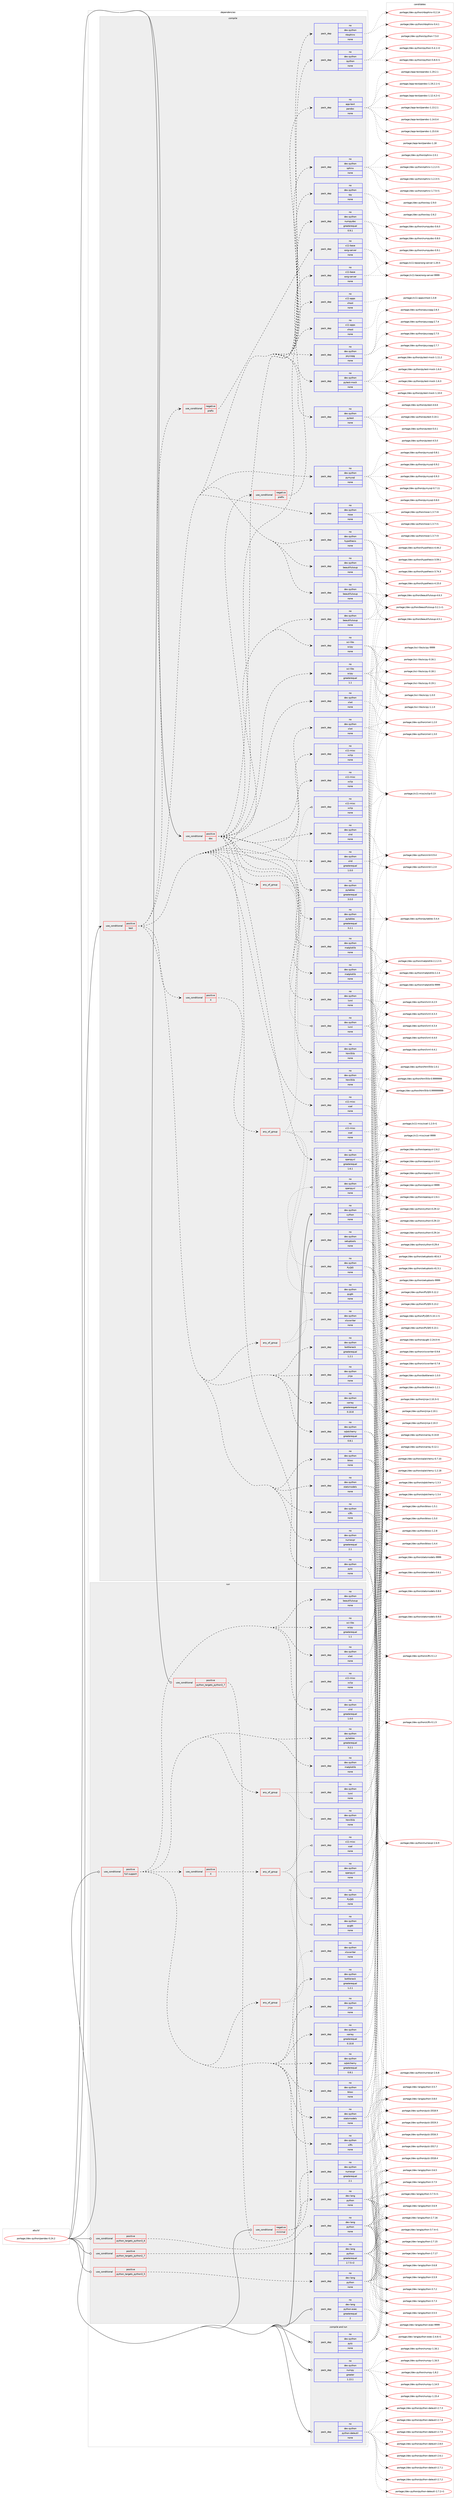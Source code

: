 digraph prolog {

# *************
# Graph options
# *************

newrank=true;
concentrate=true;
compound=true;
graph [rankdir=LR,fontname=Helvetica,fontsize=10,ranksep=1.5];#, ranksep=2.5, nodesep=0.2];
edge  [arrowhead=vee];
node  [fontname=Helvetica,fontsize=10];

# **********
# The ebuild
# **********

subgraph cluster_leftcol {
color=gray;
rank=same;
label=<<i>ebuild</i>>;
id [label="portage://dev-python/pandas-0.24.2", color=red, width=4, href="../dev-python/pandas-0.24.2.svg"];
}

# ****************
# The dependencies
# ****************

subgraph cluster_midcol {
color=gray;
label=<<i>dependencies</i>>;
subgraph cluster_compile {
fillcolor="#eeeeee";
style=filled;
label=<<i>compile</i>>;
subgraph cond33306 {
dependency155347 [label=<<TABLE BORDER="0" CELLBORDER="1" CELLSPACING="0" CELLPADDING="4"><TR><TD ROWSPAN="3" CELLPADDING="10">use_conditional</TD></TR><TR><TD>positive</TD></TR><TR><TD>doc</TD></TR></TABLE>>, shape=none, color=red];
subgraph cond33307 {
dependency155348 [label=<<TABLE BORDER="0" CELLBORDER="1" CELLSPACING="0" CELLPADDING="4"><TR><TD ROWSPAN="3" CELLPADDING="10">use_conditional</TD></TR><TR><TD>negative</TD></TR><TR><TD>prefix</TD></TR></TABLE>>, shape=none, color=red];
subgraph pack118694 {
dependency155349 [label=<<TABLE BORDER="0" CELLBORDER="1" CELLSPACING="0" CELLPADDING="4" WIDTH="220"><TR><TD ROWSPAN="6" CELLPADDING="30">pack_dep</TD></TR><TR><TD WIDTH="110">no</TD></TR><TR><TD>x11-base</TD></TR><TR><TD>xorg-server</TD></TR><TR><TD>none</TD></TR><TR><TD></TD></TR></TABLE>>, shape=none, color=blue];
}
dependency155348:e -> dependency155349:w [weight=20,style="dashed",arrowhead="vee"];
}
dependency155347:e -> dependency155348:w [weight=20,style="dashed",arrowhead="vee"];
subgraph pack118695 {
dependency155350 [label=<<TABLE BORDER="0" CELLBORDER="1" CELLSPACING="0" CELLPADDING="4" WIDTH="220"><TR><TD ROWSPAN="6" CELLPADDING="30">pack_dep</TD></TR><TR><TD WIDTH="110">no</TD></TR><TR><TD>x11-apps</TD></TR><TR><TD>xhost</TD></TR><TR><TD>none</TD></TR><TR><TD></TD></TR></TABLE>>, shape=none, color=blue];
}
dependency155347:e -> dependency155350:w [weight=20,style="dashed",arrowhead="vee"];
subgraph pack118696 {
dependency155351 [label=<<TABLE BORDER="0" CELLBORDER="1" CELLSPACING="0" CELLPADDING="4" WIDTH="220"><TR><TD ROWSPAN="6" CELLPADDING="30">pack_dep</TD></TR><TR><TD WIDTH="110">no</TD></TR><TR><TD>app-text</TD></TR><TR><TD>pandoc</TD></TR><TR><TD>none</TD></TR><TR><TD></TD></TR></TABLE>>, shape=none, color=blue];
}
dependency155347:e -> dependency155351:w [weight=20,style="dashed",arrowhead="vee"];
subgraph pack118697 {
dependency155352 [label=<<TABLE BORDER="0" CELLBORDER="1" CELLSPACING="0" CELLPADDING="4" WIDTH="220"><TR><TD ROWSPAN="6" CELLPADDING="30">pack_dep</TD></TR><TR><TD WIDTH="110">no</TD></TR><TR><TD>dev-python</TD></TR><TR><TD>beautifulsoup</TD></TR><TR><TD>none</TD></TR><TR><TD></TD></TR></TABLE>>, shape=none, color=blue];
}
dependency155347:e -> dependency155352:w [weight=20,style="dashed",arrowhead="vee"];
subgraph pack118698 {
dependency155353 [label=<<TABLE BORDER="0" CELLBORDER="1" CELLSPACING="0" CELLPADDING="4" WIDTH="220"><TR><TD ROWSPAN="6" CELLPADDING="30">pack_dep</TD></TR><TR><TD WIDTH="110">no</TD></TR><TR><TD>dev-python</TD></TR><TR><TD>html5lib</TD></TR><TR><TD>none</TD></TR><TR><TD></TD></TR></TABLE>>, shape=none, color=blue];
}
dependency155347:e -> dependency155353:w [weight=20,style="dashed",arrowhead="vee"];
subgraph pack118699 {
dependency155354 [label=<<TABLE BORDER="0" CELLBORDER="1" CELLSPACING="0" CELLPADDING="4" WIDTH="220"><TR><TD ROWSPAN="6" CELLPADDING="30">pack_dep</TD></TR><TR><TD WIDTH="110">no</TD></TR><TR><TD>dev-python</TD></TR><TR><TD>ipython</TD></TR><TR><TD>none</TD></TR><TR><TD></TD></TR></TABLE>>, shape=none, color=blue];
}
dependency155347:e -> dependency155354:w [weight=20,style="dashed",arrowhead="vee"];
subgraph pack118700 {
dependency155355 [label=<<TABLE BORDER="0" CELLBORDER="1" CELLSPACING="0" CELLPADDING="4" WIDTH="220"><TR><TD ROWSPAN="6" CELLPADDING="30">pack_dep</TD></TR><TR><TD WIDTH="110">no</TD></TR><TR><TD>dev-python</TD></TR><TR><TD>lxml</TD></TR><TR><TD>none</TD></TR><TR><TD></TD></TR></TABLE>>, shape=none, color=blue];
}
dependency155347:e -> dependency155355:w [weight=20,style="dashed",arrowhead="vee"];
subgraph pack118701 {
dependency155356 [label=<<TABLE BORDER="0" CELLBORDER="1" CELLSPACING="0" CELLPADDING="4" WIDTH="220"><TR><TD ROWSPAN="6" CELLPADDING="30">pack_dep</TD></TR><TR><TD WIDTH="110">no</TD></TR><TR><TD>dev-python</TD></TR><TR><TD>matplotlib</TD></TR><TR><TD>none</TD></TR><TR><TD></TD></TR></TABLE>>, shape=none, color=blue];
}
dependency155347:e -> dependency155356:w [weight=20,style="dashed",arrowhead="vee"];
subgraph pack118702 {
dependency155357 [label=<<TABLE BORDER="0" CELLBORDER="1" CELLSPACING="0" CELLPADDING="4" WIDTH="220"><TR><TD ROWSPAN="6" CELLPADDING="30">pack_dep</TD></TR><TR><TD WIDTH="110">no</TD></TR><TR><TD>dev-python</TD></TR><TR><TD>nbsphinx</TD></TR><TR><TD>none</TD></TR><TR><TD></TD></TR></TABLE>>, shape=none, color=blue];
}
dependency155347:e -> dependency155357:w [weight=20,style="dashed",arrowhead="vee"];
subgraph pack118703 {
dependency155358 [label=<<TABLE BORDER="0" CELLBORDER="1" CELLSPACING="0" CELLPADDING="4" WIDTH="220"><TR><TD ROWSPAN="6" CELLPADDING="30">pack_dep</TD></TR><TR><TD WIDTH="110">no</TD></TR><TR><TD>dev-python</TD></TR><TR><TD>numpydoc</TD></TR><TR><TD>greaterequal</TD></TR><TR><TD>0.9.1</TD></TR></TABLE>>, shape=none, color=blue];
}
dependency155347:e -> dependency155358:w [weight=20,style="dashed",arrowhead="vee"];
subgraph pack118704 {
dependency155359 [label=<<TABLE BORDER="0" CELLBORDER="1" CELLSPACING="0" CELLPADDING="4" WIDTH="220"><TR><TD ROWSPAN="6" CELLPADDING="30">pack_dep</TD></TR><TR><TD WIDTH="110">no</TD></TR><TR><TD>dev-python</TD></TR><TR><TD>openpyxl</TD></TR><TR><TD>greaterequal</TD></TR><TR><TD>1.6.1</TD></TR></TABLE>>, shape=none, color=blue];
}
dependency155347:e -> dependency155359:w [weight=20,style="dashed",arrowhead="vee"];
subgraph pack118705 {
dependency155360 [label=<<TABLE BORDER="0" CELLBORDER="1" CELLSPACING="0" CELLPADDING="4" WIDTH="220"><TR><TD ROWSPAN="6" CELLPADDING="30">pack_dep</TD></TR><TR><TD WIDTH="110">no</TD></TR><TR><TD>dev-python</TD></TR><TR><TD>pytables</TD></TR><TR><TD>greaterequal</TD></TR><TR><TD>3.0.0</TD></TR></TABLE>>, shape=none, color=blue];
}
dependency155347:e -> dependency155360:w [weight=20,style="dashed",arrowhead="vee"];
subgraph pack118706 {
dependency155361 [label=<<TABLE BORDER="0" CELLBORDER="1" CELLSPACING="0" CELLPADDING="4" WIDTH="220"><TR><TD ROWSPAN="6" CELLPADDING="30">pack_dep</TD></TR><TR><TD WIDTH="110">no</TD></TR><TR><TD>dev-python</TD></TR><TR><TD>pytz</TD></TR><TR><TD>none</TD></TR><TR><TD></TD></TR></TABLE>>, shape=none, color=blue];
}
dependency155347:e -> dependency155361:w [weight=20,style="dashed",arrowhead="vee"];
subgraph pack118707 {
dependency155362 [label=<<TABLE BORDER="0" CELLBORDER="1" CELLSPACING="0" CELLPADDING="4" WIDTH="220"><TR><TD ROWSPAN="6" CELLPADDING="30">pack_dep</TD></TR><TR><TD WIDTH="110">no</TD></TR><TR><TD>dev-python</TD></TR><TR><TD>rpy</TD></TR><TR><TD>none</TD></TR><TR><TD></TD></TR></TABLE>>, shape=none, color=blue];
}
dependency155347:e -> dependency155362:w [weight=20,style="dashed",arrowhead="vee"];
subgraph pack118708 {
dependency155363 [label=<<TABLE BORDER="0" CELLBORDER="1" CELLSPACING="0" CELLPADDING="4" WIDTH="220"><TR><TD ROWSPAN="6" CELLPADDING="30">pack_dep</TD></TR><TR><TD WIDTH="110">no</TD></TR><TR><TD>dev-python</TD></TR><TR><TD>sphinx</TD></TR><TR><TD>none</TD></TR><TR><TD></TD></TR></TABLE>>, shape=none, color=blue];
}
dependency155347:e -> dependency155363:w [weight=20,style="dashed",arrowhead="vee"];
subgraph pack118709 {
dependency155364 [label=<<TABLE BORDER="0" CELLBORDER="1" CELLSPACING="0" CELLPADDING="4" WIDTH="220"><TR><TD ROWSPAN="6" CELLPADDING="30">pack_dep</TD></TR><TR><TD WIDTH="110">no</TD></TR><TR><TD>dev-python</TD></TR><TR><TD>xlrd</TD></TR><TR><TD>none</TD></TR><TR><TD></TD></TR></TABLE>>, shape=none, color=blue];
}
dependency155347:e -> dependency155364:w [weight=20,style="dashed",arrowhead="vee"];
subgraph pack118710 {
dependency155365 [label=<<TABLE BORDER="0" CELLBORDER="1" CELLSPACING="0" CELLPADDING="4" WIDTH="220"><TR><TD ROWSPAN="6" CELLPADDING="30">pack_dep</TD></TR><TR><TD WIDTH="110">no</TD></TR><TR><TD>dev-python</TD></TR><TR><TD>xlwt</TD></TR><TR><TD>none</TD></TR><TR><TD></TD></TR></TABLE>>, shape=none, color=blue];
}
dependency155347:e -> dependency155365:w [weight=20,style="dashed",arrowhead="vee"];
subgraph pack118711 {
dependency155366 [label=<<TABLE BORDER="0" CELLBORDER="1" CELLSPACING="0" CELLPADDING="4" WIDTH="220"><TR><TD ROWSPAN="6" CELLPADDING="30">pack_dep</TD></TR><TR><TD WIDTH="110">no</TD></TR><TR><TD>sci-libs</TD></TR><TR><TD>scipy</TD></TR><TR><TD>none</TD></TR><TR><TD></TD></TR></TABLE>>, shape=none, color=blue];
}
dependency155347:e -> dependency155366:w [weight=20,style="dashed",arrowhead="vee"];
subgraph pack118712 {
dependency155367 [label=<<TABLE BORDER="0" CELLBORDER="1" CELLSPACING="0" CELLPADDING="4" WIDTH="220"><TR><TD ROWSPAN="6" CELLPADDING="30">pack_dep</TD></TR><TR><TD WIDTH="110">no</TD></TR><TR><TD>x11-misc</TD></TR><TR><TD>xclip</TD></TR><TR><TD>none</TD></TR><TR><TD></TD></TR></TABLE>>, shape=none, color=blue];
}
dependency155347:e -> dependency155367:w [weight=20,style="dashed",arrowhead="vee"];
}
id:e -> dependency155347:w [weight=20,style="solid",arrowhead="vee"];
subgraph cond33308 {
dependency155368 [label=<<TABLE BORDER="0" CELLBORDER="1" CELLSPACING="0" CELLPADDING="4"><TR><TD ROWSPAN="3" CELLPADDING="10">use_conditional</TD></TR><TR><TD>positive</TD></TR><TR><TD>test</TD></TR></TABLE>>, shape=none, color=red];
subgraph cond33309 {
dependency155369 [label=<<TABLE BORDER="0" CELLBORDER="1" CELLSPACING="0" CELLPADDING="4"><TR><TD ROWSPAN="3" CELLPADDING="10">use_conditional</TD></TR><TR><TD>negative</TD></TR><TR><TD>prefix</TD></TR></TABLE>>, shape=none, color=red];
subgraph pack118713 {
dependency155370 [label=<<TABLE BORDER="0" CELLBORDER="1" CELLSPACING="0" CELLPADDING="4" WIDTH="220"><TR><TD ROWSPAN="6" CELLPADDING="30">pack_dep</TD></TR><TR><TD WIDTH="110">no</TD></TR><TR><TD>x11-base</TD></TR><TR><TD>xorg-server</TD></TR><TR><TD>none</TD></TR><TR><TD></TD></TR></TABLE>>, shape=none, color=blue];
}
dependency155369:e -> dependency155370:w [weight=20,style="dashed",arrowhead="vee"];
}
dependency155368:e -> dependency155369:w [weight=20,style="dashed",arrowhead="vee"];
subgraph pack118714 {
dependency155371 [label=<<TABLE BORDER="0" CELLBORDER="1" CELLSPACING="0" CELLPADDING="4" WIDTH="220"><TR><TD ROWSPAN="6" CELLPADDING="30">pack_dep</TD></TR><TR><TD WIDTH="110">no</TD></TR><TR><TD>x11-apps</TD></TR><TR><TD>xhost</TD></TR><TR><TD>none</TD></TR><TR><TD></TD></TR></TABLE>>, shape=none, color=blue];
}
dependency155368:e -> dependency155371:w [weight=20,style="dashed",arrowhead="vee"];
subgraph pack118715 {
dependency155372 [label=<<TABLE BORDER="0" CELLBORDER="1" CELLSPACING="0" CELLPADDING="4" WIDTH="220"><TR><TD ROWSPAN="6" CELLPADDING="30">pack_dep</TD></TR><TR><TD WIDTH="110">no</TD></TR><TR><TD>dev-python</TD></TR><TR><TD>bottleneck</TD></TR><TR><TD>greaterequal</TD></TR><TR><TD>1.2.1</TD></TR></TABLE>>, shape=none, color=blue];
}
dependency155368:e -> dependency155372:w [weight=20,style="dashed",arrowhead="vee"];
subgraph pack118716 {
dependency155373 [label=<<TABLE BORDER="0" CELLBORDER="1" CELLSPACING="0" CELLPADDING="4" WIDTH="220"><TR><TD ROWSPAN="6" CELLPADDING="30">pack_dep</TD></TR><TR><TD WIDTH="110">no</TD></TR><TR><TD>dev-python</TD></TR><TR><TD>numexpr</TD></TR><TR><TD>greaterequal</TD></TR><TR><TD>2.1</TD></TR></TABLE>>, shape=none, color=blue];
}
dependency155368:e -> dependency155373:w [weight=20,style="dashed",arrowhead="vee"];
subgraph pack118717 {
dependency155374 [label=<<TABLE BORDER="0" CELLBORDER="1" CELLSPACING="0" CELLPADDING="4" WIDTH="220"><TR><TD ROWSPAN="6" CELLPADDING="30">pack_dep</TD></TR><TR><TD WIDTH="110">no</TD></TR><TR><TD>dev-python</TD></TR><TR><TD>beautifulsoup</TD></TR><TR><TD>none</TD></TR><TR><TD></TD></TR></TABLE>>, shape=none, color=blue];
}
dependency155368:e -> dependency155374:w [weight=20,style="dashed",arrowhead="vee"];
subgraph pack118718 {
dependency155375 [label=<<TABLE BORDER="0" CELLBORDER="1" CELLSPACING="0" CELLPADDING="4" WIDTH="220"><TR><TD ROWSPAN="6" CELLPADDING="30">pack_dep</TD></TR><TR><TD WIDTH="110">no</TD></TR><TR><TD>dev-python</TD></TR><TR><TD>blosc</TD></TR><TR><TD>none</TD></TR><TR><TD></TD></TR></TABLE>>, shape=none, color=blue];
}
dependency155368:e -> dependency155375:w [weight=20,style="dashed",arrowhead="vee"];
subgraph any3279 {
dependency155376 [label=<<TABLE BORDER="0" CELLBORDER="1" CELLSPACING="0" CELLPADDING="4"><TR><TD CELLPADDING="10">any_of_group</TD></TR></TABLE>>, shape=none, color=red];subgraph pack118719 {
dependency155377 [label=<<TABLE BORDER="0" CELLBORDER="1" CELLSPACING="0" CELLPADDING="4" WIDTH="220"><TR><TD ROWSPAN="6" CELLPADDING="30">pack_dep</TD></TR><TR><TD WIDTH="110">no</TD></TR><TR><TD>dev-python</TD></TR><TR><TD>html5lib</TD></TR><TR><TD>none</TD></TR><TR><TD></TD></TR></TABLE>>, shape=none, color=blue];
}
dependency155376:e -> dependency155377:w [weight=20,style="dotted",arrowhead="oinv"];
subgraph pack118720 {
dependency155378 [label=<<TABLE BORDER="0" CELLBORDER="1" CELLSPACING="0" CELLPADDING="4" WIDTH="220"><TR><TD ROWSPAN="6" CELLPADDING="30">pack_dep</TD></TR><TR><TD WIDTH="110">no</TD></TR><TR><TD>dev-python</TD></TR><TR><TD>lxml</TD></TR><TR><TD>none</TD></TR><TR><TD></TD></TR></TABLE>>, shape=none, color=blue];
}
dependency155376:e -> dependency155378:w [weight=20,style="dotted",arrowhead="oinv"];
}
dependency155368:e -> dependency155376:w [weight=20,style="dashed",arrowhead="vee"];
subgraph pack118721 {
dependency155379 [label=<<TABLE BORDER="0" CELLBORDER="1" CELLSPACING="0" CELLPADDING="4" WIDTH="220"><TR><TD ROWSPAN="6" CELLPADDING="30">pack_dep</TD></TR><TR><TD WIDTH="110">no</TD></TR><TR><TD>dev-python</TD></TR><TR><TD>jinja</TD></TR><TR><TD>none</TD></TR><TR><TD></TD></TR></TABLE>>, shape=none, color=blue];
}
dependency155368:e -> dependency155379:w [weight=20,style="dashed",arrowhead="vee"];
subgraph pack118722 {
dependency155380 [label=<<TABLE BORDER="0" CELLBORDER="1" CELLSPACING="0" CELLPADDING="4" WIDTH="220"><TR><TD ROWSPAN="6" CELLPADDING="30">pack_dep</TD></TR><TR><TD WIDTH="110">no</TD></TR><TR><TD>dev-python</TD></TR><TR><TD>matplotlib</TD></TR><TR><TD>none</TD></TR><TR><TD></TD></TR></TABLE>>, shape=none, color=blue];
}
dependency155368:e -> dependency155380:w [weight=20,style="dashed",arrowhead="vee"];
subgraph any3280 {
dependency155381 [label=<<TABLE BORDER="0" CELLBORDER="1" CELLSPACING="0" CELLPADDING="4"><TR><TD CELLPADDING="10">any_of_group</TD></TR></TABLE>>, shape=none, color=red];subgraph pack118723 {
dependency155382 [label=<<TABLE BORDER="0" CELLBORDER="1" CELLSPACING="0" CELLPADDING="4" WIDTH="220"><TR><TD ROWSPAN="6" CELLPADDING="30">pack_dep</TD></TR><TR><TD WIDTH="110">no</TD></TR><TR><TD>dev-python</TD></TR><TR><TD>openpyxl</TD></TR><TR><TD>none</TD></TR><TR><TD></TD></TR></TABLE>>, shape=none, color=blue];
}
dependency155381:e -> dependency155382:w [weight=20,style="dotted",arrowhead="oinv"];
subgraph pack118724 {
dependency155383 [label=<<TABLE BORDER="0" CELLBORDER="1" CELLSPACING="0" CELLPADDING="4" WIDTH="220"><TR><TD ROWSPAN="6" CELLPADDING="30">pack_dep</TD></TR><TR><TD WIDTH="110">no</TD></TR><TR><TD>dev-python</TD></TR><TR><TD>xlsxwriter</TD></TR><TR><TD>none</TD></TR><TR><TD></TD></TR></TABLE>>, shape=none, color=blue];
}
dependency155381:e -> dependency155383:w [weight=20,style="dotted",arrowhead="oinv"];
}
dependency155368:e -> dependency155381:w [weight=20,style="dashed",arrowhead="vee"];
subgraph pack118725 {
dependency155384 [label=<<TABLE BORDER="0" CELLBORDER="1" CELLSPACING="0" CELLPADDING="4" WIDTH="220"><TR><TD ROWSPAN="6" CELLPADDING="30">pack_dep</TD></TR><TR><TD WIDTH="110">no</TD></TR><TR><TD>dev-python</TD></TR><TR><TD>pytables</TD></TR><TR><TD>greaterequal</TD></TR><TR><TD>3.2.1</TD></TR></TABLE>>, shape=none, color=blue];
}
dependency155368:e -> dependency155384:w [weight=20,style="dashed",arrowhead="vee"];
subgraph pack118726 {
dependency155385 [label=<<TABLE BORDER="0" CELLBORDER="1" CELLSPACING="0" CELLPADDING="4" WIDTH="220"><TR><TD ROWSPAN="6" CELLPADDING="30">pack_dep</TD></TR><TR><TD WIDTH="110">no</TD></TR><TR><TD>dev-python</TD></TR><TR><TD>s3fs</TD></TR><TR><TD>none</TD></TR><TR><TD></TD></TR></TABLE>>, shape=none, color=blue];
}
dependency155368:e -> dependency155385:w [weight=20,style="dashed",arrowhead="vee"];
subgraph pack118727 {
dependency155386 [label=<<TABLE BORDER="0" CELLBORDER="1" CELLSPACING="0" CELLPADDING="4" WIDTH="220"><TR><TD ROWSPAN="6" CELLPADDING="30">pack_dep</TD></TR><TR><TD WIDTH="110">no</TD></TR><TR><TD>dev-python</TD></TR><TR><TD>statsmodels</TD></TR><TR><TD>none</TD></TR><TR><TD></TD></TR></TABLE>>, shape=none, color=blue];
}
dependency155368:e -> dependency155386:w [weight=20,style="dashed",arrowhead="vee"];
subgraph pack118728 {
dependency155387 [label=<<TABLE BORDER="0" CELLBORDER="1" CELLSPACING="0" CELLPADDING="4" WIDTH="220"><TR><TD ROWSPAN="6" CELLPADDING="30">pack_dep</TD></TR><TR><TD WIDTH="110">no</TD></TR><TR><TD>dev-python</TD></TR><TR><TD>sqlalchemy</TD></TR><TR><TD>greaterequal</TD></TR><TR><TD>0.8.1</TD></TR></TABLE>>, shape=none, color=blue];
}
dependency155368:e -> dependency155387:w [weight=20,style="dashed",arrowhead="vee"];
subgraph pack118729 {
dependency155388 [label=<<TABLE BORDER="0" CELLBORDER="1" CELLSPACING="0" CELLPADDING="4" WIDTH="220"><TR><TD ROWSPAN="6" CELLPADDING="30">pack_dep</TD></TR><TR><TD WIDTH="110">no</TD></TR><TR><TD>dev-python</TD></TR><TR><TD>xarray</TD></TR><TR><TD>greaterequal</TD></TR><TR><TD>0.10.8</TD></TR></TABLE>>, shape=none, color=blue];
}
dependency155368:e -> dependency155388:w [weight=20,style="dashed",arrowhead="vee"];
subgraph pack118730 {
dependency155389 [label=<<TABLE BORDER="0" CELLBORDER="1" CELLSPACING="0" CELLPADDING="4" WIDTH="220"><TR><TD ROWSPAN="6" CELLPADDING="30">pack_dep</TD></TR><TR><TD WIDTH="110">no</TD></TR><TR><TD>dev-python</TD></TR><TR><TD>xlrd</TD></TR><TR><TD>greaterequal</TD></TR><TR><TD>1.0.0</TD></TR></TABLE>>, shape=none, color=blue];
}
dependency155368:e -> dependency155389:w [weight=20,style="dashed",arrowhead="vee"];
subgraph pack118731 {
dependency155390 [label=<<TABLE BORDER="0" CELLBORDER="1" CELLSPACING="0" CELLPADDING="4" WIDTH="220"><TR><TD ROWSPAN="6" CELLPADDING="30">pack_dep</TD></TR><TR><TD WIDTH="110">no</TD></TR><TR><TD>dev-python</TD></TR><TR><TD>xlwt</TD></TR><TR><TD>none</TD></TR><TR><TD></TD></TR></TABLE>>, shape=none, color=blue];
}
dependency155368:e -> dependency155390:w [weight=20,style="dashed",arrowhead="vee"];
subgraph pack118732 {
dependency155391 [label=<<TABLE BORDER="0" CELLBORDER="1" CELLSPACING="0" CELLPADDING="4" WIDTH="220"><TR><TD ROWSPAN="6" CELLPADDING="30">pack_dep</TD></TR><TR><TD WIDTH="110">no</TD></TR><TR><TD>sci-libs</TD></TR><TR><TD>scipy</TD></TR><TR><TD>greaterequal</TD></TR><TR><TD>1.1</TD></TR></TABLE>>, shape=none, color=blue];
}
dependency155368:e -> dependency155391:w [weight=20,style="dashed",arrowhead="vee"];
subgraph cond33310 {
dependency155392 [label=<<TABLE BORDER="0" CELLBORDER="1" CELLSPACING="0" CELLPADDING="4"><TR><TD ROWSPAN="3" CELLPADDING="10">use_conditional</TD></TR><TR><TD>positive</TD></TR><TR><TD>X</TD></TR></TABLE>>, shape=none, color=red];
subgraph any3281 {
dependency155393 [label=<<TABLE BORDER="0" CELLBORDER="1" CELLSPACING="0" CELLPADDING="4"><TR><TD CELLPADDING="10">any_of_group</TD></TR></TABLE>>, shape=none, color=red];subgraph pack118733 {
dependency155394 [label=<<TABLE BORDER="0" CELLBORDER="1" CELLSPACING="0" CELLPADDING="4" WIDTH="220"><TR><TD ROWSPAN="6" CELLPADDING="30">pack_dep</TD></TR><TR><TD WIDTH="110">no</TD></TR><TR><TD>dev-python</TD></TR><TR><TD>PyQt5</TD></TR><TR><TD>none</TD></TR><TR><TD></TD></TR></TABLE>>, shape=none, color=blue];
}
dependency155393:e -> dependency155394:w [weight=20,style="dotted",arrowhead="oinv"];
subgraph pack118734 {
dependency155395 [label=<<TABLE BORDER="0" CELLBORDER="1" CELLSPACING="0" CELLPADDING="4" WIDTH="220"><TR><TD ROWSPAN="6" CELLPADDING="30">pack_dep</TD></TR><TR><TD WIDTH="110">no</TD></TR><TR><TD>dev-python</TD></TR><TR><TD>pygtk</TD></TR><TR><TD>none</TD></TR><TR><TD></TD></TR></TABLE>>, shape=none, color=blue];
}
dependency155393:e -> dependency155395:w [weight=20,style="dotted",arrowhead="oinv"];
subgraph pack118735 {
dependency155396 [label=<<TABLE BORDER="0" CELLBORDER="1" CELLSPACING="0" CELLPADDING="4" WIDTH="220"><TR><TD ROWSPAN="6" CELLPADDING="30">pack_dep</TD></TR><TR><TD WIDTH="110">no</TD></TR><TR><TD>x11-misc</TD></TR><TR><TD>xclip</TD></TR><TR><TD>none</TD></TR><TR><TD></TD></TR></TABLE>>, shape=none, color=blue];
}
dependency155393:e -> dependency155396:w [weight=20,style="dotted",arrowhead="oinv"];
subgraph pack118736 {
dependency155397 [label=<<TABLE BORDER="0" CELLBORDER="1" CELLSPACING="0" CELLPADDING="4" WIDTH="220"><TR><TD ROWSPAN="6" CELLPADDING="30">pack_dep</TD></TR><TR><TD WIDTH="110">no</TD></TR><TR><TD>x11-misc</TD></TR><TR><TD>xsel</TD></TR><TR><TD>none</TD></TR><TR><TD></TD></TR></TABLE>>, shape=none, color=blue];
}
dependency155393:e -> dependency155397:w [weight=20,style="dotted",arrowhead="oinv"];
}
dependency155392:e -> dependency155393:w [weight=20,style="dashed",arrowhead="vee"];
}
dependency155368:e -> dependency155392:w [weight=20,style="dashed",arrowhead="vee"];
subgraph pack118737 {
dependency155398 [label=<<TABLE BORDER="0" CELLBORDER="1" CELLSPACING="0" CELLPADDING="4" WIDTH="220"><TR><TD ROWSPAN="6" CELLPADDING="30">pack_dep</TD></TR><TR><TD WIDTH="110">no</TD></TR><TR><TD>dev-python</TD></TR><TR><TD>beautifulsoup</TD></TR><TR><TD>none</TD></TR><TR><TD></TD></TR></TABLE>>, shape=none, color=blue];
}
dependency155368:e -> dependency155398:w [weight=20,style="dashed",arrowhead="vee"];
subgraph pack118738 {
dependency155399 [label=<<TABLE BORDER="0" CELLBORDER="1" CELLSPACING="0" CELLPADDING="4" WIDTH="220"><TR><TD ROWSPAN="6" CELLPADDING="30">pack_dep</TD></TR><TR><TD WIDTH="110">no</TD></TR><TR><TD>dev-python</TD></TR><TR><TD>hypothesis</TD></TR><TR><TD>none</TD></TR><TR><TD></TD></TR></TABLE>>, shape=none, color=blue];
}
dependency155368:e -> dependency155399:w [weight=20,style="dashed",arrowhead="vee"];
subgraph pack118739 {
dependency155400 [label=<<TABLE BORDER="0" CELLBORDER="1" CELLSPACING="0" CELLPADDING="4" WIDTH="220"><TR><TD ROWSPAN="6" CELLPADDING="30">pack_dep</TD></TR><TR><TD WIDTH="110">no</TD></TR><TR><TD>dev-python</TD></TR><TR><TD>nose</TD></TR><TR><TD>none</TD></TR><TR><TD></TD></TR></TABLE>>, shape=none, color=blue];
}
dependency155368:e -> dependency155400:w [weight=20,style="dashed",arrowhead="vee"];
subgraph pack118740 {
dependency155401 [label=<<TABLE BORDER="0" CELLBORDER="1" CELLSPACING="0" CELLPADDING="4" WIDTH="220"><TR><TD ROWSPAN="6" CELLPADDING="30">pack_dep</TD></TR><TR><TD WIDTH="110">no</TD></TR><TR><TD>dev-python</TD></TR><TR><TD>pymysql</TD></TR><TR><TD>none</TD></TR><TR><TD></TD></TR></TABLE>>, shape=none, color=blue];
}
dependency155368:e -> dependency155401:w [weight=20,style="dashed",arrowhead="vee"];
subgraph pack118741 {
dependency155402 [label=<<TABLE BORDER="0" CELLBORDER="1" CELLSPACING="0" CELLPADDING="4" WIDTH="220"><TR><TD ROWSPAN="6" CELLPADDING="30">pack_dep</TD></TR><TR><TD WIDTH="110">no</TD></TR><TR><TD>dev-python</TD></TR><TR><TD>pytest</TD></TR><TR><TD>none</TD></TR><TR><TD></TD></TR></TABLE>>, shape=none, color=blue];
}
dependency155368:e -> dependency155402:w [weight=20,style="dashed",arrowhead="vee"];
subgraph pack118742 {
dependency155403 [label=<<TABLE BORDER="0" CELLBORDER="1" CELLSPACING="0" CELLPADDING="4" WIDTH="220"><TR><TD ROWSPAN="6" CELLPADDING="30">pack_dep</TD></TR><TR><TD WIDTH="110">no</TD></TR><TR><TD>dev-python</TD></TR><TR><TD>pytest-mock</TD></TR><TR><TD>none</TD></TR><TR><TD></TD></TR></TABLE>>, shape=none, color=blue];
}
dependency155368:e -> dependency155403:w [weight=20,style="dashed",arrowhead="vee"];
subgraph pack118743 {
dependency155404 [label=<<TABLE BORDER="0" CELLBORDER="1" CELLSPACING="0" CELLPADDING="4" WIDTH="220"><TR><TD ROWSPAN="6" CELLPADDING="30">pack_dep</TD></TR><TR><TD WIDTH="110">no</TD></TR><TR><TD>dev-python</TD></TR><TR><TD>psycopg</TD></TR><TR><TD>none</TD></TR><TR><TD></TD></TR></TABLE>>, shape=none, color=blue];
}
dependency155368:e -> dependency155404:w [weight=20,style="dashed",arrowhead="vee"];
subgraph pack118744 {
dependency155405 [label=<<TABLE BORDER="0" CELLBORDER="1" CELLSPACING="0" CELLPADDING="4" WIDTH="220"><TR><TD ROWSPAN="6" CELLPADDING="30">pack_dep</TD></TR><TR><TD WIDTH="110">no</TD></TR><TR><TD>x11-misc</TD></TR><TR><TD>xclip</TD></TR><TR><TD>none</TD></TR><TR><TD></TD></TR></TABLE>>, shape=none, color=blue];
}
dependency155368:e -> dependency155405:w [weight=20,style="dashed",arrowhead="vee"];
subgraph pack118745 {
dependency155406 [label=<<TABLE BORDER="0" CELLBORDER="1" CELLSPACING="0" CELLPADDING="4" WIDTH="220"><TR><TD ROWSPAN="6" CELLPADDING="30">pack_dep</TD></TR><TR><TD WIDTH="110">no</TD></TR><TR><TD>x11-misc</TD></TR><TR><TD>xsel</TD></TR><TR><TD>none</TD></TR><TR><TD></TD></TR></TABLE>>, shape=none, color=blue];
}
dependency155368:e -> dependency155406:w [weight=20,style="dashed",arrowhead="vee"];
}
id:e -> dependency155368:w [weight=20,style="solid",arrowhead="vee"];
subgraph pack118746 {
dependency155407 [label=<<TABLE BORDER="0" CELLBORDER="1" CELLSPACING="0" CELLPADDING="4" WIDTH="220"><TR><TD ROWSPAN="6" CELLPADDING="30">pack_dep</TD></TR><TR><TD WIDTH="110">no</TD></TR><TR><TD>dev-python</TD></TR><TR><TD>cython</TD></TR><TR><TD>none</TD></TR><TR><TD></TD></TR></TABLE>>, shape=none, color=blue];
}
id:e -> dependency155407:w [weight=20,style="solid",arrowhead="vee"];
subgraph pack118747 {
dependency155408 [label=<<TABLE BORDER="0" CELLBORDER="1" CELLSPACING="0" CELLPADDING="4" WIDTH="220"><TR><TD ROWSPAN="6" CELLPADDING="30">pack_dep</TD></TR><TR><TD WIDTH="110">no</TD></TR><TR><TD>dev-python</TD></TR><TR><TD>setuptools</TD></TR><TR><TD>none</TD></TR><TR><TD></TD></TR></TABLE>>, shape=none, color=blue];
}
id:e -> dependency155408:w [weight=20,style="solid",arrowhead="vee"];
}
subgraph cluster_compileandrun {
fillcolor="#eeeeee";
style=filled;
label=<<i>compile and run</i>>;
subgraph pack118748 {
dependency155409 [label=<<TABLE BORDER="0" CELLBORDER="1" CELLSPACING="0" CELLPADDING="4" WIDTH="220"><TR><TD ROWSPAN="6" CELLPADDING="30">pack_dep</TD></TR><TR><TD WIDTH="110">no</TD></TR><TR><TD>dev-python</TD></TR><TR><TD>numpy</TD></TR><TR><TD>greater</TD></TR><TR><TD>1.13.1</TD></TR></TABLE>>, shape=none, color=blue];
}
id:e -> dependency155409:w [weight=20,style="solid",arrowhead="odotvee"];
subgraph pack118749 {
dependency155410 [label=<<TABLE BORDER="0" CELLBORDER="1" CELLSPACING="0" CELLPADDING="4" WIDTH="220"><TR><TD ROWSPAN="6" CELLPADDING="30">pack_dep</TD></TR><TR><TD WIDTH="110">no</TD></TR><TR><TD>dev-python</TD></TR><TR><TD>python-dateutil</TD></TR><TR><TD>none</TD></TR><TR><TD></TD></TR></TABLE>>, shape=none, color=blue];
}
id:e -> dependency155410:w [weight=20,style="solid",arrowhead="odotvee"];
subgraph pack118750 {
dependency155411 [label=<<TABLE BORDER="0" CELLBORDER="1" CELLSPACING="0" CELLPADDING="4" WIDTH="220"><TR><TD ROWSPAN="6" CELLPADDING="30">pack_dep</TD></TR><TR><TD WIDTH="110">no</TD></TR><TR><TD>dev-python</TD></TR><TR><TD>pytz</TD></TR><TR><TD>none</TD></TR><TR><TD></TD></TR></TABLE>>, shape=none, color=blue];
}
id:e -> dependency155411:w [weight=20,style="solid",arrowhead="odotvee"];
}
subgraph cluster_run {
fillcolor="#eeeeee";
style=filled;
label=<<i>run</i>>;
subgraph cond33311 {
dependency155412 [label=<<TABLE BORDER="0" CELLBORDER="1" CELLSPACING="0" CELLPADDING="4"><TR><TD ROWSPAN="3" CELLPADDING="10">use_conditional</TD></TR><TR><TD>negative</TD></TR><TR><TD>minimal</TD></TR></TABLE>>, shape=none, color=red];
subgraph pack118751 {
dependency155413 [label=<<TABLE BORDER="0" CELLBORDER="1" CELLSPACING="0" CELLPADDING="4" WIDTH="220"><TR><TD ROWSPAN="6" CELLPADDING="30">pack_dep</TD></TR><TR><TD WIDTH="110">no</TD></TR><TR><TD>dev-python</TD></TR><TR><TD>bottleneck</TD></TR><TR><TD>greaterequal</TD></TR><TR><TD>1.2.1</TD></TR></TABLE>>, shape=none, color=blue];
}
dependency155412:e -> dependency155413:w [weight=20,style="dashed",arrowhead="vee"];
subgraph pack118752 {
dependency155414 [label=<<TABLE BORDER="0" CELLBORDER="1" CELLSPACING="0" CELLPADDING="4" WIDTH="220"><TR><TD ROWSPAN="6" CELLPADDING="30">pack_dep</TD></TR><TR><TD WIDTH="110">no</TD></TR><TR><TD>dev-python</TD></TR><TR><TD>numexpr</TD></TR><TR><TD>greaterequal</TD></TR><TR><TD>2.1</TD></TR></TABLE>>, shape=none, color=blue];
}
dependency155412:e -> dependency155414:w [weight=20,style="dashed",arrowhead="vee"];
}
id:e -> dependency155412:w [weight=20,style="solid",arrowhead="odot"];
subgraph cond33312 {
dependency155415 [label=<<TABLE BORDER="0" CELLBORDER="1" CELLSPACING="0" CELLPADDING="4"><TR><TD ROWSPAN="3" CELLPADDING="10">use_conditional</TD></TR><TR><TD>positive</TD></TR><TR><TD>full-support</TD></TR></TABLE>>, shape=none, color=red];
subgraph pack118753 {
dependency155416 [label=<<TABLE BORDER="0" CELLBORDER="1" CELLSPACING="0" CELLPADDING="4" WIDTH="220"><TR><TD ROWSPAN="6" CELLPADDING="30">pack_dep</TD></TR><TR><TD WIDTH="110">no</TD></TR><TR><TD>dev-python</TD></TR><TR><TD>beautifulsoup</TD></TR><TR><TD>none</TD></TR><TR><TD></TD></TR></TABLE>>, shape=none, color=blue];
}
dependency155415:e -> dependency155416:w [weight=20,style="dashed",arrowhead="vee"];
subgraph pack118754 {
dependency155417 [label=<<TABLE BORDER="0" CELLBORDER="1" CELLSPACING="0" CELLPADDING="4" WIDTH="220"><TR><TD ROWSPAN="6" CELLPADDING="30">pack_dep</TD></TR><TR><TD WIDTH="110">no</TD></TR><TR><TD>dev-python</TD></TR><TR><TD>blosc</TD></TR><TR><TD>none</TD></TR><TR><TD></TD></TR></TABLE>>, shape=none, color=blue];
}
dependency155415:e -> dependency155417:w [weight=20,style="dashed",arrowhead="vee"];
subgraph any3282 {
dependency155418 [label=<<TABLE BORDER="0" CELLBORDER="1" CELLSPACING="0" CELLPADDING="4"><TR><TD CELLPADDING="10">any_of_group</TD></TR></TABLE>>, shape=none, color=red];subgraph pack118755 {
dependency155419 [label=<<TABLE BORDER="0" CELLBORDER="1" CELLSPACING="0" CELLPADDING="4" WIDTH="220"><TR><TD ROWSPAN="6" CELLPADDING="30">pack_dep</TD></TR><TR><TD WIDTH="110">no</TD></TR><TR><TD>dev-python</TD></TR><TR><TD>html5lib</TD></TR><TR><TD>none</TD></TR><TR><TD></TD></TR></TABLE>>, shape=none, color=blue];
}
dependency155418:e -> dependency155419:w [weight=20,style="dotted",arrowhead="oinv"];
subgraph pack118756 {
dependency155420 [label=<<TABLE BORDER="0" CELLBORDER="1" CELLSPACING="0" CELLPADDING="4" WIDTH="220"><TR><TD ROWSPAN="6" CELLPADDING="30">pack_dep</TD></TR><TR><TD WIDTH="110">no</TD></TR><TR><TD>dev-python</TD></TR><TR><TD>lxml</TD></TR><TR><TD>none</TD></TR><TR><TD></TD></TR></TABLE>>, shape=none, color=blue];
}
dependency155418:e -> dependency155420:w [weight=20,style="dotted",arrowhead="oinv"];
}
dependency155415:e -> dependency155418:w [weight=20,style="dashed",arrowhead="vee"];
subgraph pack118757 {
dependency155421 [label=<<TABLE BORDER="0" CELLBORDER="1" CELLSPACING="0" CELLPADDING="4" WIDTH="220"><TR><TD ROWSPAN="6" CELLPADDING="30">pack_dep</TD></TR><TR><TD WIDTH="110">no</TD></TR><TR><TD>dev-python</TD></TR><TR><TD>jinja</TD></TR><TR><TD>none</TD></TR><TR><TD></TD></TR></TABLE>>, shape=none, color=blue];
}
dependency155415:e -> dependency155421:w [weight=20,style="dashed",arrowhead="vee"];
subgraph pack118758 {
dependency155422 [label=<<TABLE BORDER="0" CELLBORDER="1" CELLSPACING="0" CELLPADDING="4" WIDTH="220"><TR><TD ROWSPAN="6" CELLPADDING="30">pack_dep</TD></TR><TR><TD WIDTH="110">no</TD></TR><TR><TD>dev-python</TD></TR><TR><TD>matplotlib</TD></TR><TR><TD>none</TD></TR><TR><TD></TD></TR></TABLE>>, shape=none, color=blue];
}
dependency155415:e -> dependency155422:w [weight=20,style="dashed",arrowhead="vee"];
subgraph any3283 {
dependency155423 [label=<<TABLE BORDER="0" CELLBORDER="1" CELLSPACING="0" CELLPADDING="4"><TR><TD CELLPADDING="10">any_of_group</TD></TR></TABLE>>, shape=none, color=red];subgraph pack118759 {
dependency155424 [label=<<TABLE BORDER="0" CELLBORDER="1" CELLSPACING="0" CELLPADDING="4" WIDTH="220"><TR><TD ROWSPAN="6" CELLPADDING="30">pack_dep</TD></TR><TR><TD WIDTH="110">no</TD></TR><TR><TD>dev-python</TD></TR><TR><TD>openpyxl</TD></TR><TR><TD>none</TD></TR><TR><TD></TD></TR></TABLE>>, shape=none, color=blue];
}
dependency155423:e -> dependency155424:w [weight=20,style="dotted",arrowhead="oinv"];
subgraph pack118760 {
dependency155425 [label=<<TABLE BORDER="0" CELLBORDER="1" CELLSPACING="0" CELLPADDING="4" WIDTH="220"><TR><TD ROWSPAN="6" CELLPADDING="30">pack_dep</TD></TR><TR><TD WIDTH="110">no</TD></TR><TR><TD>dev-python</TD></TR><TR><TD>xlsxwriter</TD></TR><TR><TD>none</TD></TR><TR><TD></TD></TR></TABLE>>, shape=none, color=blue];
}
dependency155423:e -> dependency155425:w [weight=20,style="dotted",arrowhead="oinv"];
}
dependency155415:e -> dependency155423:w [weight=20,style="dashed",arrowhead="vee"];
subgraph pack118761 {
dependency155426 [label=<<TABLE BORDER="0" CELLBORDER="1" CELLSPACING="0" CELLPADDING="4" WIDTH="220"><TR><TD ROWSPAN="6" CELLPADDING="30">pack_dep</TD></TR><TR><TD WIDTH="110">no</TD></TR><TR><TD>dev-python</TD></TR><TR><TD>pytables</TD></TR><TR><TD>greaterequal</TD></TR><TR><TD>3.2.1</TD></TR></TABLE>>, shape=none, color=blue];
}
dependency155415:e -> dependency155426:w [weight=20,style="dashed",arrowhead="vee"];
subgraph pack118762 {
dependency155427 [label=<<TABLE BORDER="0" CELLBORDER="1" CELLSPACING="0" CELLPADDING="4" WIDTH="220"><TR><TD ROWSPAN="6" CELLPADDING="30">pack_dep</TD></TR><TR><TD WIDTH="110">no</TD></TR><TR><TD>dev-python</TD></TR><TR><TD>s3fs</TD></TR><TR><TD>none</TD></TR><TR><TD></TD></TR></TABLE>>, shape=none, color=blue];
}
dependency155415:e -> dependency155427:w [weight=20,style="dashed",arrowhead="vee"];
subgraph pack118763 {
dependency155428 [label=<<TABLE BORDER="0" CELLBORDER="1" CELLSPACING="0" CELLPADDING="4" WIDTH="220"><TR><TD ROWSPAN="6" CELLPADDING="30">pack_dep</TD></TR><TR><TD WIDTH="110">no</TD></TR><TR><TD>dev-python</TD></TR><TR><TD>statsmodels</TD></TR><TR><TD>none</TD></TR><TR><TD></TD></TR></TABLE>>, shape=none, color=blue];
}
dependency155415:e -> dependency155428:w [weight=20,style="dashed",arrowhead="vee"];
subgraph pack118764 {
dependency155429 [label=<<TABLE BORDER="0" CELLBORDER="1" CELLSPACING="0" CELLPADDING="4" WIDTH="220"><TR><TD ROWSPAN="6" CELLPADDING="30">pack_dep</TD></TR><TR><TD WIDTH="110">no</TD></TR><TR><TD>dev-python</TD></TR><TR><TD>sqlalchemy</TD></TR><TR><TD>greaterequal</TD></TR><TR><TD>0.8.1</TD></TR></TABLE>>, shape=none, color=blue];
}
dependency155415:e -> dependency155429:w [weight=20,style="dashed",arrowhead="vee"];
subgraph pack118765 {
dependency155430 [label=<<TABLE BORDER="0" CELLBORDER="1" CELLSPACING="0" CELLPADDING="4" WIDTH="220"><TR><TD ROWSPAN="6" CELLPADDING="30">pack_dep</TD></TR><TR><TD WIDTH="110">no</TD></TR><TR><TD>dev-python</TD></TR><TR><TD>xarray</TD></TR><TR><TD>greaterequal</TD></TR><TR><TD>0.10.8</TD></TR></TABLE>>, shape=none, color=blue];
}
dependency155415:e -> dependency155430:w [weight=20,style="dashed",arrowhead="vee"];
subgraph pack118766 {
dependency155431 [label=<<TABLE BORDER="0" CELLBORDER="1" CELLSPACING="0" CELLPADDING="4" WIDTH="220"><TR><TD ROWSPAN="6" CELLPADDING="30">pack_dep</TD></TR><TR><TD WIDTH="110">no</TD></TR><TR><TD>dev-python</TD></TR><TR><TD>xlrd</TD></TR><TR><TD>greaterequal</TD></TR><TR><TD>1.0.0</TD></TR></TABLE>>, shape=none, color=blue];
}
dependency155415:e -> dependency155431:w [weight=20,style="dashed",arrowhead="vee"];
subgraph pack118767 {
dependency155432 [label=<<TABLE BORDER="0" CELLBORDER="1" CELLSPACING="0" CELLPADDING="4" WIDTH="220"><TR><TD ROWSPAN="6" CELLPADDING="30">pack_dep</TD></TR><TR><TD WIDTH="110">no</TD></TR><TR><TD>dev-python</TD></TR><TR><TD>xlwt</TD></TR><TR><TD>none</TD></TR><TR><TD></TD></TR></TABLE>>, shape=none, color=blue];
}
dependency155415:e -> dependency155432:w [weight=20,style="dashed",arrowhead="vee"];
subgraph pack118768 {
dependency155433 [label=<<TABLE BORDER="0" CELLBORDER="1" CELLSPACING="0" CELLPADDING="4" WIDTH="220"><TR><TD ROWSPAN="6" CELLPADDING="30">pack_dep</TD></TR><TR><TD WIDTH="110">no</TD></TR><TR><TD>sci-libs</TD></TR><TR><TD>scipy</TD></TR><TR><TD>greaterequal</TD></TR><TR><TD>1.1</TD></TR></TABLE>>, shape=none, color=blue];
}
dependency155415:e -> dependency155433:w [weight=20,style="dashed",arrowhead="vee"];
subgraph cond33313 {
dependency155434 [label=<<TABLE BORDER="0" CELLBORDER="1" CELLSPACING="0" CELLPADDING="4"><TR><TD ROWSPAN="3" CELLPADDING="10">use_conditional</TD></TR><TR><TD>positive</TD></TR><TR><TD>X</TD></TR></TABLE>>, shape=none, color=red];
subgraph any3284 {
dependency155435 [label=<<TABLE BORDER="0" CELLBORDER="1" CELLSPACING="0" CELLPADDING="4"><TR><TD CELLPADDING="10">any_of_group</TD></TR></TABLE>>, shape=none, color=red];subgraph pack118769 {
dependency155436 [label=<<TABLE BORDER="0" CELLBORDER="1" CELLSPACING="0" CELLPADDING="4" WIDTH="220"><TR><TD ROWSPAN="6" CELLPADDING="30">pack_dep</TD></TR><TR><TD WIDTH="110">no</TD></TR><TR><TD>dev-python</TD></TR><TR><TD>PyQt5</TD></TR><TR><TD>none</TD></TR><TR><TD></TD></TR></TABLE>>, shape=none, color=blue];
}
dependency155435:e -> dependency155436:w [weight=20,style="dotted",arrowhead="oinv"];
subgraph pack118770 {
dependency155437 [label=<<TABLE BORDER="0" CELLBORDER="1" CELLSPACING="0" CELLPADDING="4" WIDTH="220"><TR><TD ROWSPAN="6" CELLPADDING="30">pack_dep</TD></TR><TR><TD WIDTH="110">no</TD></TR><TR><TD>dev-python</TD></TR><TR><TD>pygtk</TD></TR><TR><TD>none</TD></TR><TR><TD></TD></TR></TABLE>>, shape=none, color=blue];
}
dependency155435:e -> dependency155437:w [weight=20,style="dotted",arrowhead="oinv"];
subgraph pack118771 {
dependency155438 [label=<<TABLE BORDER="0" CELLBORDER="1" CELLSPACING="0" CELLPADDING="4" WIDTH="220"><TR><TD ROWSPAN="6" CELLPADDING="30">pack_dep</TD></TR><TR><TD WIDTH="110">no</TD></TR><TR><TD>x11-misc</TD></TR><TR><TD>xclip</TD></TR><TR><TD>none</TD></TR><TR><TD></TD></TR></TABLE>>, shape=none, color=blue];
}
dependency155435:e -> dependency155438:w [weight=20,style="dotted",arrowhead="oinv"];
subgraph pack118772 {
dependency155439 [label=<<TABLE BORDER="0" CELLBORDER="1" CELLSPACING="0" CELLPADDING="4" WIDTH="220"><TR><TD ROWSPAN="6" CELLPADDING="30">pack_dep</TD></TR><TR><TD WIDTH="110">no</TD></TR><TR><TD>x11-misc</TD></TR><TR><TD>xsel</TD></TR><TR><TD>none</TD></TR><TR><TD></TD></TR></TABLE>>, shape=none, color=blue];
}
dependency155435:e -> dependency155439:w [weight=20,style="dotted",arrowhead="oinv"];
}
dependency155434:e -> dependency155435:w [weight=20,style="dashed",arrowhead="vee"];
}
dependency155415:e -> dependency155434:w [weight=20,style="dashed",arrowhead="vee"];
}
id:e -> dependency155415:w [weight=20,style="solid",arrowhead="odot"];
subgraph cond33314 {
dependency155440 [label=<<TABLE BORDER="0" CELLBORDER="1" CELLSPACING="0" CELLPADDING="4"><TR><TD ROWSPAN="3" CELLPADDING="10">use_conditional</TD></TR><TR><TD>positive</TD></TR><TR><TD>python_targets_python2_7</TD></TR></TABLE>>, shape=none, color=red];
subgraph pack118773 {
dependency155441 [label=<<TABLE BORDER="0" CELLBORDER="1" CELLSPACING="0" CELLPADDING="4" WIDTH="220"><TR><TD ROWSPAN="6" CELLPADDING="30">pack_dep</TD></TR><TR><TD WIDTH="110">no</TD></TR><TR><TD>dev-lang</TD></TR><TR><TD>python</TD></TR><TR><TD>greaterequal</TD></TR><TR><TD>2.7.5-r2</TD></TR></TABLE>>, shape=none, color=blue];
}
dependency155440:e -> dependency155441:w [weight=20,style="dashed",arrowhead="vee"];
}
id:e -> dependency155440:w [weight=20,style="solid",arrowhead="odot"];
subgraph cond33315 {
dependency155442 [label=<<TABLE BORDER="0" CELLBORDER="1" CELLSPACING="0" CELLPADDING="4"><TR><TD ROWSPAN="3" CELLPADDING="10">use_conditional</TD></TR><TR><TD>positive</TD></TR><TR><TD>python_targets_python3_5</TD></TR></TABLE>>, shape=none, color=red];
subgraph pack118774 {
dependency155443 [label=<<TABLE BORDER="0" CELLBORDER="1" CELLSPACING="0" CELLPADDING="4" WIDTH="220"><TR><TD ROWSPAN="6" CELLPADDING="30">pack_dep</TD></TR><TR><TD WIDTH="110">no</TD></TR><TR><TD>dev-lang</TD></TR><TR><TD>python</TD></TR><TR><TD>none</TD></TR><TR><TD></TD></TR></TABLE>>, shape=none, color=blue];
}
dependency155442:e -> dependency155443:w [weight=20,style="dashed",arrowhead="vee"];
}
id:e -> dependency155442:w [weight=20,style="solid",arrowhead="odot"];
subgraph cond33316 {
dependency155444 [label=<<TABLE BORDER="0" CELLBORDER="1" CELLSPACING="0" CELLPADDING="4"><TR><TD ROWSPAN="3" CELLPADDING="10">use_conditional</TD></TR><TR><TD>positive</TD></TR><TR><TD>python_targets_python3_6</TD></TR></TABLE>>, shape=none, color=red];
subgraph pack118775 {
dependency155445 [label=<<TABLE BORDER="0" CELLBORDER="1" CELLSPACING="0" CELLPADDING="4" WIDTH="220"><TR><TD ROWSPAN="6" CELLPADDING="30">pack_dep</TD></TR><TR><TD WIDTH="110">no</TD></TR><TR><TD>dev-lang</TD></TR><TR><TD>python</TD></TR><TR><TD>none</TD></TR><TR><TD></TD></TR></TABLE>>, shape=none, color=blue];
}
dependency155444:e -> dependency155445:w [weight=20,style="dashed",arrowhead="vee"];
}
id:e -> dependency155444:w [weight=20,style="solid",arrowhead="odot"];
subgraph cond33317 {
dependency155446 [label=<<TABLE BORDER="0" CELLBORDER="1" CELLSPACING="0" CELLPADDING="4"><TR><TD ROWSPAN="3" CELLPADDING="10">use_conditional</TD></TR><TR><TD>positive</TD></TR><TR><TD>python_targets_python3_7</TD></TR></TABLE>>, shape=none, color=red];
subgraph pack118776 {
dependency155447 [label=<<TABLE BORDER="0" CELLBORDER="1" CELLSPACING="0" CELLPADDING="4" WIDTH="220"><TR><TD ROWSPAN="6" CELLPADDING="30">pack_dep</TD></TR><TR><TD WIDTH="110">no</TD></TR><TR><TD>dev-lang</TD></TR><TR><TD>python</TD></TR><TR><TD>none</TD></TR><TR><TD></TD></TR></TABLE>>, shape=none, color=blue];
}
dependency155446:e -> dependency155447:w [weight=20,style="dashed",arrowhead="vee"];
}
id:e -> dependency155446:w [weight=20,style="solid",arrowhead="odot"];
subgraph pack118777 {
dependency155448 [label=<<TABLE BORDER="0" CELLBORDER="1" CELLSPACING="0" CELLPADDING="4" WIDTH="220"><TR><TD ROWSPAN="6" CELLPADDING="30">pack_dep</TD></TR><TR><TD WIDTH="110">no</TD></TR><TR><TD>dev-lang</TD></TR><TR><TD>python-exec</TD></TR><TR><TD>greaterequal</TD></TR><TR><TD>2</TD></TR></TABLE>>, shape=none, color=blue];
}
id:e -> dependency155448:w [weight=20,style="solid",arrowhead="odot"];
}
}

# **************
# The candidates
# **************

subgraph cluster_choices {
rank=same;
color=gray;
label=<<i>candidates</i>>;

subgraph choice118694 {
color=black;
nodesep=1;
choiceportage1204949459897115101471201111141034511510111411810111445494650484653 [label="portage://x11-base/xorg-server-1.20.5", color=red, width=4,href="../x11-base/xorg-server-1.20.5.svg"];
choiceportage120494945989711510147120111114103451151011141181011144557575757 [label="portage://x11-base/xorg-server-9999", color=red, width=4,href="../x11-base/xorg-server-9999.svg"];
dependency155349:e -> choiceportage1204949459897115101471201111141034511510111411810111445494650484653:w [style=dotted,weight="100"];
dependency155349:e -> choiceportage120494945989711510147120111114103451151011141181011144557575757:w [style=dotted,weight="100"];
}
subgraph choice118695 {
color=black;
nodesep=1;
choiceportage1204949459711211211547120104111115116454946484656 [label="portage://x11-apps/xhost-1.0.8", color=red, width=4,href="../x11-apps/xhost-1.0.8.svg"];
dependency155350:e -> choiceportage1204949459711211211547120104111115116454946484656:w [style=dotted,weight="100"];
}
subgraph choice118696 {
color=black;
nodesep=1;
choiceportage97112112451161011201164711297110100111994549464950465246504511449 [label="portage://app-text/pandoc-1.12.4.2-r1", color=red, width=4,href="../app-text/pandoc-1.12.4.2-r1.svg"];
choiceportage9711211245116101120116471129711010011199454946495146504649 [label="portage://app-text/pandoc-1.13.2.1", color=red, width=4,href="../app-text/pandoc-1.13.2.1.svg"];
choiceportage9711211245116101120116471129711010011199454946495246484652 [label="portage://app-text/pandoc-1.14.0.4", color=red, width=4,href="../app-text/pandoc-1.14.0.4.svg"];
choiceportage9711211245116101120116471129711010011199454946495346484654 [label="portage://app-text/pandoc-1.15.0.6", color=red, width=4,href="../app-text/pandoc-1.15.0.6.svg"];
choiceportage97112112451161011201164711297110100111994549464956 [label="portage://app-text/pandoc-1.18", color=red, width=4,href="../app-text/pandoc-1.18.svg"];
choiceportage9711211245116101120116471129711010011199454946495746504649 [label="portage://app-text/pandoc-1.19.2.1", color=red, width=4,href="../app-text/pandoc-1.19.2.1.svg"];
choiceportage97112112451161011201164711297110100111994549464957465046494511449 [label="portage://app-text/pandoc-1.19.2.1-r1", color=red, width=4,href="../app-text/pandoc-1.19.2.1-r1.svg"];
dependency155351:e -> choiceportage97112112451161011201164711297110100111994549464950465246504511449:w [style=dotted,weight="100"];
dependency155351:e -> choiceportage9711211245116101120116471129711010011199454946495146504649:w [style=dotted,weight="100"];
dependency155351:e -> choiceportage9711211245116101120116471129711010011199454946495246484652:w [style=dotted,weight="100"];
dependency155351:e -> choiceportage9711211245116101120116471129711010011199454946495346484654:w [style=dotted,weight="100"];
dependency155351:e -> choiceportage97112112451161011201164711297110100111994549464956:w [style=dotted,weight="100"];
dependency155351:e -> choiceportage9711211245116101120116471129711010011199454946495746504649:w [style=dotted,weight="100"];
dependency155351:e -> choiceportage97112112451161011201164711297110100111994549464957465046494511449:w [style=dotted,weight="100"];
}
subgraph choice118697 {
color=black;
nodesep=1;
choiceportage100101118451121211161041111104798101971171161051021171081151111171124551465046494511449 [label="portage://dev-python/beautifulsoup-3.2.1-r1", color=red, width=4,href="../dev-python/beautifulsoup-3.2.1-r1.svg"];
choiceportage10010111845112121116104111110479810197117116105102117108115111117112455246534649 [label="portage://dev-python/beautifulsoup-4.5.1", color=red, width=4,href="../dev-python/beautifulsoup-4.5.1.svg"];
choiceportage10010111845112121116104111110479810197117116105102117108115111117112455246544651 [label="portage://dev-python/beautifulsoup-4.6.3", color=red, width=4,href="../dev-python/beautifulsoup-4.6.3.svg"];
dependency155352:e -> choiceportage100101118451121211161041111104798101971171161051021171081151111171124551465046494511449:w [style=dotted,weight="100"];
dependency155352:e -> choiceportage10010111845112121116104111110479810197117116105102117108115111117112455246534649:w [style=dotted,weight="100"];
dependency155352:e -> choiceportage10010111845112121116104111110479810197117116105102117108115111117112455246544651:w [style=dotted,weight="100"];
}
subgraph choice118698 {
color=black;
nodesep=1;
choiceportage1001011184511212111610411111047104116109108531081059845484657575757575757 [label="portage://dev-python/html5lib-0.9999999", color=red, width=4,href="../dev-python/html5lib-0.9999999.svg"];
choiceportage10010111845112121116104111110471041161091085310810598454846575757575757575757 [label="portage://dev-python/html5lib-0.999999999", color=red, width=4,href="../dev-python/html5lib-0.999999999.svg"];
choiceportage10010111845112121116104111110471041161091085310810598454946484649 [label="portage://dev-python/html5lib-1.0.1", color=red, width=4,href="../dev-python/html5lib-1.0.1.svg"];
dependency155353:e -> choiceportage1001011184511212111610411111047104116109108531081059845484657575757575757:w [style=dotted,weight="100"];
dependency155353:e -> choiceportage10010111845112121116104111110471041161091085310810598454846575757575757575757:w [style=dotted,weight="100"];
dependency155353:e -> choiceportage10010111845112121116104111110471041161091085310810598454946484649:w [style=dotted,weight="100"];
}
subgraph choice118699 {
color=black;
nodesep=1;
choiceportage10010111845112121116104111110471051121211161041111104553465246494511450 [label="portage://dev-python/ipython-5.4.1-r2", color=red, width=4,href="../dev-python/ipython-5.4.1-r2.svg"];
choiceportage10010111845112121116104111110471051121211161041111104553465646484511449 [label="portage://dev-python/ipython-5.8.0-r1", color=red, width=4,href="../dev-python/ipython-5.8.0-r1.svg"];
choiceportage1001011184511212111610411111047105112121116104111110455546534648 [label="portage://dev-python/ipython-7.5.0", color=red, width=4,href="../dev-python/ipython-7.5.0.svg"];
dependency155354:e -> choiceportage10010111845112121116104111110471051121211161041111104553465246494511450:w [style=dotted,weight="100"];
dependency155354:e -> choiceportage10010111845112121116104111110471051121211161041111104553465646484511449:w [style=dotted,weight="100"];
dependency155354:e -> choiceportage1001011184511212111610411111047105112121116104111110455546534648:w [style=dotted,weight="100"];
}
subgraph choice118700 {
color=black;
nodesep=1;
choiceportage1001011184511212111610411111047108120109108455246504653 [label="portage://dev-python/lxml-4.2.5", color=red, width=4,href="../dev-python/lxml-4.2.5.svg"];
choiceportage1001011184511212111610411111047108120109108455246514651 [label="portage://dev-python/lxml-4.3.3", color=red, width=4,href="../dev-python/lxml-4.3.3.svg"];
choiceportage1001011184511212111610411111047108120109108455246514652 [label="portage://dev-python/lxml-4.3.4", color=red, width=4,href="../dev-python/lxml-4.3.4.svg"];
choiceportage1001011184511212111610411111047108120109108455246524648 [label="portage://dev-python/lxml-4.4.0", color=red, width=4,href="../dev-python/lxml-4.4.0.svg"];
choiceportage1001011184511212111610411111047108120109108455246524649 [label="portage://dev-python/lxml-4.4.1", color=red, width=4,href="../dev-python/lxml-4.4.1.svg"];
dependency155355:e -> choiceportage1001011184511212111610411111047108120109108455246504653:w [style=dotted,weight="100"];
dependency155355:e -> choiceportage1001011184511212111610411111047108120109108455246514651:w [style=dotted,weight="100"];
dependency155355:e -> choiceportage1001011184511212111610411111047108120109108455246514652:w [style=dotted,weight="100"];
dependency155355:e -> choiceportage1001011184511212111610411111047108120109108455246524648:w [style=dotted,weight="100"];
dependency155355:e -> choiceportage1001011184511212111610411111047108120109108455246524649:w [style=dotted,weight="100"];
}
subgraph choice118701 {
color=black;
nodesep=1;
choiceportage100101118451121211161041111104710997116112108111116108105984550465046504511449 [label="portage://dev-python/matplotlib-2.2.2-r1", color=red, width=4,href="../dev-python/matplotlib-2.2.2-r1.svg"];
choiceportage10010111845112121116104111110471099711611210811111610810598455046504652 [label="portage://dev-python/matplotlib-2.2.4", color=red, width=4,href="../dev-python/matplotlib-2.2.4.svg"];
choiceportage100101118451121211161041111104710997116112108111116108105984557575757 [label="portage://dev-python/matplotlib-9999", color=red, width=4,href="../dev-python/matplotlib-9999.svg"];
dependency155356:e -> choiceportage100101118451121211161041111104710997116112108111116108105984550465046504511449:w [style=dotted,weight="100"];
dependency155356:e -> choiceportage10010111845112121116104111110471099711611210811111610810598455046504652:w [style=dotted,weight="100"];
dependency155356:e -> choiceportage100101118451121211161041111104710997116112108111116108105984557575757:w [style=dotted,weight="100"];
}
subgraph choice118702 {
color=black;
nodesep=1;
choiceportage10010111845112121116104111110471109811511210410511012045484650464952 [label="portage://dev-python/nbsphinx-0.2.14", color=red, width=4,href="../dev-python/nbsphinx-0.2.14.svg"];
choiceportage100101118451121211161041111104711098115112104105110120454846524649 [label="portage://dev-python/nbsphinx-0.4.1", color=red, width=4,href="../dev-python/nbsphinx-0.4.1.svg"];
dependency155357:e -> choiceportage10010111845112121116104111110471109811511210410511012045484650464952:w [style=dotted,weight="100"];
dependency155357:e -> choiceportage100101118451121211161041111104711098115112104105110120454846524649:w [style=dotted,weight="100"];
}
subgraph choice118703 {
color=black;
nodesep=1;
choiceportage100101118451121211161041111104711011710911212110011199454846544648 [label="portage://dev-python/numpydoc-0.6.0", color=red, width=4,href="../dev-python/numpydoc-0.6.0.svg"];
choiceportage100101118451121211161041111104711011710911212110011199454846564648 [label="portage://dev-python/numpydoc-0.8.0", color=red, width=4,href="../dev-python/numpydoc-0.8.0.svg"];
choiceportage100101118451121211161041111104711011710911212110011199454846574649 [label="portage://dev-python/numpydoc-0.9.1", color=red, width=4,href="../dev-python/numpydoc-0.9.1.svg"];
dependency155358:e -> choiceportage100101118451121211161041111104711011710911212110011199454846544648:w [style=dotted,weight="100"];
dependency155358:e -> choiceportage100101118451121211161041111104711011710911212110011199454846564648:w [style=dotted,weight="100"];
dependency155358:e -> choiceportage100101118451121211161041111104711011710911212110011199454846574649:w [style=dotted,weight="100"];
}
subgraph choice118704 {
color=black;
nodesep=1;
choiceportage1001011184511212111610411111047111112101110112121120108455046544649 [label="portage://dev-python/openpyxl-2.6.1", color=red, width=4,href="../dev-python/openpyxl-2.6.1.svg"];
choiceportage1001011184511212111610411111047111112101110112121120108455046544650 [label="portage://dev-python/openpyxl-2.6.2", color=red, width=4,href="../dev-python/openpyxl-2.6.2.svg"];
choiceportage1001011184511212111610411111047111112101110112121120108455046544652 [label="portage://dev-python/openpyxl-2.6.4", color=red, width=4,href="../dev-python/openpyxl-2.6.4.svg"];
choiceportage1001011184511212111610411111047111112101110112121120108455146484648 [label="portage://dev-python/openpyxl-3.0.0", color=red, width=4,href="../dev-python/openpyxl-3.0.0.svg"];
choiceportage10010111845112121116104111110471111121011101121211201084557575757 [label="portage://dev-python/openpyxl-9999", color=red, width=4,href="../dev-python/openpyxl-9999.svg"];
dependency155359:e -> choiceportage1001011184511212111610411111047111112101110112121120108455046544649:w [style=dotted,weight="100"];
dependency155359:e -> choiceportage1001011184511212111610411111047111112101110112121120108455046544650:w [style=dotted,weight="100"];
dependency155359:e -> choiceportage1001011184511212111610411111047111112101110112121120108455046544652:w [style=dotted,weight="100"];
dependency155359:e -> choiceportage1001011184511212111610411111047111112101110112121120108455146484648:w [style=dotted,weight="100"];
dependency155359:e -> choiceportage10010111845112121116104111110471111121011101121211201084557575757:w [style=dotted,weight="100"];
}
subgraph choice118705 {
color=black;
nodesep=1;
choiceportage10010111845112121116104111110471121211169798108101115455146524652 [label="portage://dev-python/pytables-3.4.4", color=red, width=4,href="../dev-python/pytables-3.4.4.svg"];
dependency155360:e -> choiceportage10010111845112121116104111110471121211169798108101115455146524652:w [style=dotted,weight="100"];
}
subgraph choice118706 {
color=black;
nodesep=1;
choiceportage100101118451121211161041111104711212111612245504849544651 [label="portage://dev-python/pytz-2016.3", color=red, width=4,href="../dev-python/pytz-2016.3.svg"];
choiceportage100101118451121211161041111104711212111612245504849554650 [label="portage://dev-python/pytz-2017.2", color=red, width=4,href="../dev-python/pytz-2017.2.svg"];
choiceportage100101118451121211161041111104711212111612245504849564652 [label="portage://dev-python/pytz-2018.4", color=red, width=4,href="../dev-python/pytz-2018.4.svg"];
choiceportage100101118451121211161041111104711212111612245504849564657 [label="portage://dev-python/pytz-2018.9", color=red, width=4,href="../dev-python/pytz-2018.9.svg"];
choiceportage100101118451121211161041111104711212111612245504849574651 [label="portage://dev-python/pytz-2019.3", color=red, width=4,href="../dev-python/pytz-2019.3.svg"];
dependency155361:e -> choiceportage100101118451121211161041111104711212111612245504849544651:w [style=dotted,weight="100"];
dependency155361:e -> choiceportage100101118451121211161041111104711212111612245504849554650:w [style=dotted,weight="100"];
dependency155361:e -> choiceportage100101118451121211161041111104711212111612245504849564652:w [style=dotted,weight="100"];
dependency155361:e -> choiceportage100101118451121211161041111104711212111612245504849564657:w [style=dotted,weight="100"];
dependency155361:e -> choiceportage100101118451121211161041111104711212111612245504849574651:w [style=dotted,weight="100"];
}
subgraph choice118707 {
color=black;
nodesep=1;
choiceportage1001011184511212111610411111047114112121455046544650 [label="portage://dev-python/rpy-2.6.2", color=red, width=4,href="../dev-python/rpy-2.6.2.svg"];
choiceportage1001011184511212111610411111047114112121455046574648 [label="portage://dev-python/rpy-2.9.0", color=red, width=4,href="../dev-python/rpy-2.9.0.svg"];
dependency155362:e -> choiceportage1001011184511212111610411111047114112121455046544650:w [style=dotted,weight="100"];
dependency155362:e -> choiceportage1001011184511212111610411111047114112121455046574648:w [style=dotted,weight="100"];
}
subgraph choice118708 {
color=black;
nodesep=1;
choiceportage10010111845112121116104111110471151121041051101204549465046504511449 [label="portage://dev-python/sphinx-1.2.2-r1", color=red, width=4,href="../dev-python/sphinx-1.2.2-r1.svg"];
choiceportage10010111845112121116104111110471151121041051101204549465046514511449 [label="portage://dev-python/sphinx-1.2.3-r1", color=red, width=4,href="../dev-python/sphinx-1.2.3-r1.svg"];
choiceportage10010111845112121116104111110471151121041051101204549465546534511449 [label="portage://dev-python/sphinx-1.7.5-r1", color=red, width=4,href="../dev-python/sphinx-1.7.5-r1.svg"];
choiceportage1001011184511212111610411111047115112104105110120455046484649 [label="portage://dev-python/sphinx-2.0.1", color=red, width=4,href="../dev-python/sphinx-2.0.1.svg"];
dependency155363:e -> choiceportage10010111845112121116104111110471151121041051101204549465046504511449:w [style=dotted,weight="100"];
dependency155363:e -> choiceportage10010111845112121116104111110471151121041051101204549465046514511449:w [style=dotted,weight="100"];
dependency155363:e -> choiceportage10010111845112121116104111110471151121041051101204549465546534511449:w [style=dotted,weight="100"];
dependency155363:e -> choiceportage1001011184511212111610411111047115112104105110120455046484649:w [style=dotted,weight="100"];
}
subgraph choice118709 {
color=black;
nodesep=1;
choiceportage1001011184511212111610411111047120108114100454846574652 [label="portage://dev-python/xlrd-0.9.4", color=red, width=4,href="../dev-python/xlrd-0.9.4.svg"];
choiceportage1001011184511212111610411111047120108114100454946504648 [label="portage://dev-python/xlrd-1.2.0", color=red, width=4,href="../dev-python/xlrd-1.2.0.svg"];
dependency155364:e -> choiceportage1001011184511212111610411111047120108114100454846574652:w [style=dotted,weight="100"];
dependency155364:e -> choiceportage1001011184511212111610411111047120108114100454946504648:w [style=dotted,weight="100"];
}
subgraph choice118710 {
color=black;
nodesep=1;
choiceportage1001011184511212111610411111047120108119116454946504648 [label="portage://dev-python/xlwt-1.2.0", color=red, width=4,href="../dev-python/xlwt-1.2.0.svg"];
choiceportage1001011184511212111610411111047120108119116454946514648 [label="portage://dev-python/xlwt-1.3.0", color=red, width=4,href="../dev-python/xlwt-1.3.0.svg"];
dependency155365:e -> choiceportage1001011184511212111610411111047120108119116454946504648:w [style=dotted,weight="100"];
dependency155365:e -> choiceportage1001011184511212111610411111047120108119116454946514648:w [style=dotted,weight="100"];
}
subgraph choice118711 {
color=black;
nodesep=1;
choiceportage115991054510810598115471159910511212145484649544649 [label="portage://sci-libs/scipy-0.16.1", color=red, width=4,href="../sci-libs/scipy-0.16.1.svg"];
choiceportage115991054510810598115471159910511212145484649564649 [label="portage://sci-libs/scipy-0.18.1", color=red, width=4,href="../sci-libs/scipy-0.18.1.svg"];
choiceportage115991054510810598115471159910511212145484649574649 [label="portage://sci-libs/scipy-0.19.1", color=red, width=4,href="../sci-libs/scipy-0.19.1.svg"];
choiceportage1159910545108105981154711599105112121454946484648 [label="portage://sci-libs/scipy-1.0.0", color=red, width=4,href="../sci-libs/scipy-1.0.0.svg"];
choiceportage1159910545108105981154711599105112121454946494648 [label="portage://sci-libs/scipy-1.1.0", color=red, width=4,href="../sci-libs/scipy-1.1.0.svg"];
choiceportage11599105451081059811547115991051121214557575757 [label="portage://sci-libs/scipy-9999", color=red, width=4,href="../sci-libs/scipy-9999.svg"];
dependency155366:e -> choiceportage115991054510810598115471159910511212145484649544649:w [style=dotted,weight="100"];
dependency155366:e -> choiceportage115991054510810598115471159910511212145484649564649:w [style=dotted,weight="100"];
dependency155366:e -> choiceportage115991054510810598115471159910511212145484649574649:w [style=dotted,weight="100"];
dependency155366:e -> choiceportage1159910545108105981154711599105112121454946484648:w [style=dotted,weight="100"];
dependency155366:e -> choiceportage1159910545108105981154711599105112121454946494648:w [style=dotted,weight="100"];
dependency155366:e -> choiceportage11599105451081059811547115991051121214557575757:w [style=dotted,weight="100"];
}
subgraph choice118712 {
color=black;
nodesep=1;
choiceportage1204949451091051159947120991081051124548464951 [label="portage://x11-misc/xclip-0.13", color=red, width=4,href="../x11-misc/xclip-0.13.svg"];
dependency155367:e -> choiceportage1204949451091051159947120991081051124548464951:w [style=dotted,weight="100"];
}
subgraph choice118713 {
color=black;
nodesep=1;
choiceportage1204949459897115101471201111141034511510111411810111445494650484653 [label="portage://x11-base/xorg-server-1.20.5", color=red, width=4,href="../x11-base/xorg-server-1.20.5.svg"];
choiceportage120494945989711510147120111114103451151011141181011144557575757 [label="portage://x11-base/xorg-server-9999", color=red, width=4,href="../x11-base/xorg-server-9999.svg"];
dependency155370:e -> choiceportage1204949459897115101471201111141034511510111411810111445494650484653:w [style=dotted,weight="100"];
dependency155370:e -> choiceportage120494945989711510147120111114103451151011141181011144557575757:w [style=dotted,weight="100"];
}
subgraph choice118714 {
color=black;
nodesep=1;
choiceportage1204949459711211211547120104111115116454946484656 [label="portage://x11-apps/xhost-1.0.8", color=red, width=4,href="../x11-apps/xhost-1.0.8.svg"];
dependency155371:e -> choiceportage1204949459711211211547120104111115116454946484656:w [style=dotted,weight="100"];
}
subgraph choice118715 {
color=black;
nodesep=1;
choiceportage10010111845112121116104111110479811111611610810111010199107454946484648 [label="portage://dev-python/bottleneck-1.0.0", color=red, width=4,href="../dev-python/bottleneck-1.0.0.svg"];
choiceportage10010111845112121116104111110479811111611610810111010199107454946504649 [label="portage://dev-python/bottleneck-1.2.1", color=red, width=4,href="../dev-python/bottleneck-1.2.1.svg"];
dependency155372:e -> choiceportage10010111845112121116104111110479811111611610810111010199107454946484648:w [style=dotted,weight="100"];
dependency155372:e -> choiceportage10010111845112121116104111110479811111611610810111010199107454946504649:w [style=dotted,weight="100"];
}
subgraph choice118716 {
color=black;
nodesep=1;
choiceportage1001011184511212111610411111047110117109101120112114455046544656 [label="portage://dev-python/numexpr-2.6.8", color=red, width=4,href="../dev-python/numexpr-2.6.8.svg"];
choiceportage1001011184511212111610411111047110117109101120112114455046544657 [label="portage://dev-python/numexpr-2.6.9", color=red, width=4,href="../dev-python/numexpr-2.6.9.svg"];
dependency155373:e -> choiceportage1001011184511212111610411111047110117109101120112114455046544656:w [style=dotted,weight="100"];
dependency155373:e -> choiceportage1001011184511212111610411111047110117109101120112114455046544657:w [style=dotted,weight="100"];
}
subgraph choice118717 {
color=black;
nodesep=1;
choiceportage100101118451121211161041111104798101971171161051021171081151111171124551465046494511449 [label="portage://dev-python/beautifulsoup-3.2.1-r1", color=red, width=4,href="../dev-python/beautifulsoup-3.2.1-r1.svg"];
choiceportage10010111845112121116104111110479810197117116105102117108115111117112455246534649 [label="portage://dev-python/beautifulsoup-4.5.1", color=red, width=4,href="../dev-python/beautifulsoup-4.5.1.svg"];
choiceportage10010111845112121116104111110479810197117116105102117108115111117112455246544651 [label="portage://dev-python/beautifulsoup-4.6.3", color=red, width=4,href="../dev-python/beautifulsoup-4.6.3.svg"];
dependency155374:e -> choiceportage100101118451121211161041111104798101971171161051021171081151111171124551465046494511449:w [style=dotted,weight="100"];
dependency155374:e -> choiceportage10010111845112121116104111110479810197117116105102117108115111117112455246534649:w [style=dotted,weight="100"];
dependency155374:e -> choiceportage10010111845112121116104111110479810197117116105102117108115111117112455246544651:w [style=dotted,weight="100"];
}
subgraph choice118718 {
color=black;
nodesep=1;
choiceportage10010111845112121116104111110479810811111599454946504656 [label="portage://dev-python/blosc-1.2.8", color=red, width=4,href="../dev-python/blosc-1.2.8.svg"];
choiceportage10010111845112121116104111110479810811111599454946524652 [label="portage://dev-python/blosc-1.4.4", color=red, width=4,href="../dev-python/blosc-1.4.4.svg"];
choiceportage10010111845112121116104111110479810811111599454946534648 [label="portage://dev-python/blosc-1.5.0", color=red, width=4,href="../dev-python/blosc-1.5.0.svg"];
choiceportage10010111845112121116104111110479810811111599454946534649 [label="portage://dev-python/blosc-1.5.1", color=red, width=4,href="../dev-python/blosc-1.5.1.svg"];
dependency155375:e -> choiceportage10010111845112121116104111110479810811111599454946504656:w [style=dotted,weight="100"];
dependency155375:e -> choiceportage10010111845112121116104111110479810811111599454946524652:w [style=dotted,weight="100"];
dependency155375:e -> choiceportage10010111845112121116104111110479810811111599454946534648:w [style=dotted,weight="100"];
dependency155375:e -> choiceportage10010111845112121116104111110479810811111599454946534649:w [style=dotted,weight="100"];
}
subgraph choice118719 {
color=black;
nodesep=1;
choiceportage1001011184511212111610411111047104116109108531081059845484657575757575757 [label="portage://dev-python/html5lib-0.9999999", color=red, width=4,href="../dev-python/html5lib-0.9999999.svg"];
choiceportage10010111845112121116104111110471041161091085310810598454846575757575757575757 [label="portage://dev-python/html5lib-0.999999999", color=red, width=4,href="../dev-python/html5lib-0.999999999.svg"];
choiceportage10010111845112121116104111110471041161091085310810598454946484649 [label="portage://dev-python/html5lib-1.0.1", color=red, width=4,href="../dev-python/html5lib-1.0.1.svg"];
dependency155377:e -> choiceportage1001011184511212111610411111047104116109108531081059845484657575757575757:w [style=dotted,weight="100"];
dependency155377:e -> choiceportage10010111845112121116104111110471041161091085310810598454846575757575757575757:w [style=dotted,weight="100"];
dependency155377:e -> choiceportage10010111845112121116104111110471041161091085310810598454946484649:w [style=dotted,weight="100"];
}
subgraph choice118720 {
color=black;
nodesep=1;
choiceportage1001011184511212111610411111047108120109108455246504653 [label="portage://dev-python/lxml-4.2.5", color=red, width=4,href="../dev-python/lxml-4.2.5.svg"];
choiceportage1001011184511212111610411111047108120109108455246514651 [label="portage://dev-python/lxml-4.3.3", color=red, width=4,href="../dev-python/lxml-4.3.3.svg"];
choiceportage1001011184511212111610411111047108120109108455246514652 [label="portage://dev-python/lxml-4.3.4", color=red, width=4,href="../dev-python/lxml-4.3.4.svg"];
choiceportage1001011184511212111610411111047108120109108455246524648 [label="portage://dev-python/lxml-4.4.0", color=red, width=4,href="../dev-python/lxml-4.4.0.svg"];
choiceportage1001011184511212111610411111047108120109108455246524649 [label="portage://dev-python/lxml-4.4.1", color=red, width=4,href="../dev-python/lxml-4.4.1.svg"];
dependency155378:e -> choiceportage1001011184511212111610411111047108120109108455246504653:w [style=dotted,weight="100"];
dependency155378:e -> choiceportage1001011184511212111610411111047108120109108455246514651:w [style=dotted,weight="100"];
dependency155378:e -> choiceportage1001011184511212111610411111047108120109108455246514652:w [style=dotted,weight="100"];
dependency155378:e -> choiceportage1001011184511212111610411111047108120109108455246524648:w [style=dotted,weight="100"];
dependency155378:e -> choiceportage1001011184511212111610411111047108120109108455246524649:w [style=dotted,weight="100"];
}
subgraph choice118721 {
color=black;
nodesep=1;
choiceportage10010111845112121116104111110471061051101069745504649484649 [label="portage://dev-python/jinja-2.10.1", color=red, width=4,href="../dev-python/jinja-2.10.1.svg"];
choiceportage10010111845112121116104111110471061051101069745504649484651 [label="portage://dev-python/jinja-2.10.3", color=red, width=4,href="../dev-python/jinja-2.10.3.svg"];
choiceportage100101118451121211161041111104710610511010697455046494846514511449 [label="portage://dev-python/jinja-2.10.3-r1", color=red, width=4,href="../dev-python/jinja-2.10.3-r1.svg"];
dependency155379:e -> choiceportage10010111845112121116104111110471061051101069745504649484649:w [style=dotted,weight="100"];
dependency155379:e -> choiceportage10010111845112121116104111110471061051101069745504649484651:w [style=dotted,weight="100"];
dependency155379:e -> choiceportage100101118451121211161041111104710610511010697455046494846514511449:w [style=dotted,weight="100"];
}
subgraph choice118722 {
color=black;
nodesep=1;
choiceportage100101118451121211161041111104710997116112108111116108105984550465046504511449 [label="portage://dev-python/matplotlib-2.2.2-r1", color=red, width=4,href="../dev-python/matplotlib-2.2.2-r1.svg"];
choiceportage10010111845112121116104111110471099711611210811111610810598455046504652 [label="portage://dev-python/matplotlib-2.2.4", color=red, width=4,href="../dev-python/matplotlib-2.2.4.svg"];
choiceportage100101118451121211161041111104710997116112108111116108105984557575757 [label="portage://dev-python/matplotlib-9999", color=red, width=4,href="../dev-python/matplotlib-9999.svg"];
dependency155380:e -> choiceportage100101118451121211161041111104710997116112108111116108105984550465046504511449:w [style=dotted,weight="100"];
dependency155380:e -> choiceportage10010111845112121116104111110471099711611210811111610810598455046504652:w [style=dotted,weight="100"];
dependency155380:e -> choiceportage100101118451121211161041111104710997116112108111116108105984557575757:w [style=dotted,weight="100"];
}
subgraph choice118723 {
color=black;
nodesep=1;
choiceportage1001011184511212111610411111047111112101110112121120108455046544649 [label="portage://dev-python/openpyxl-2.6.1", color=red, width=4,href="../dev-python/openpyxl-2.6.1.svg"];
choiceportage1001011184511212111610411111047111112101110112121120108455046544650 [label="portage://dev-python/openpyxl-2.6.2", color=red, width=4,href="../dev-python/openpyxl-2.6.2.svg"];
choiceportage1001011184511212111610411111047111112101110112121120108455046544652 [label="portage://dev-python/openpyxl-2.6.4", color=red, width=4,href="../dev-python/openpyxl-2.6.4.svg"];
choiceportage1001011184511212111610411111047111112101110112121120108455146484648 [label="portage://dev-python/openpyxl-3.0.0", color=red, width=4,href="../dev-python/openpyxl-3.0.0.svg"];
choiceportage10010111845112121116104111110471111121011101121211201084557575757 [label="portage://dev-python/openpyxl-9999", color=red, width=4,href="../dev-python/openpyxl-9999.svg"];
dependency155382:e -> choiceportage1001011184511212111610411111047111112101110112121120108455046544649:w [style=dotted,weight="100"];
dependency155382:e -> choiceportage1001011184511212111610411111047111112101110112121120108455046544650:w [style=dotted,weight="100"];
dependency155382:e -> choiceportage1001011184511212111610411111047111112101110112121120108455046544652:w [style=dotted,weight="100"];
dependency155382:e -> choiceportage1001011184511212111610411111047111112101110112121120108455146484648:w [style=dotted,weight="100"];
dependency155382:e -> choiceportage10010111845112121116104111110471111121011101121211201084557575757:w [style=dotted,weight="100"];
}
subgraph choice118724 {
color=black;
nodesep=1;
choiceportage1001011184511212111610411111047120108115120119114105116101114454846554656 [label="portage://dev-python/xlsxwriter-0.7.8", color=red, width=4,href="../dev-python/xlsxwriter-0.7.8.svg"];
choiceportage1001011184511212111610411111047120108115120119114105116101114454846574656 [label="portage://dev-python/xlsxwriter-0.9.8", color=red, width=4,href="../dev-python/xlsxwriter-0.9.8.svg"];
dependency155383:e -> choiceportage1001011184511212111610411111047120108115120119114105116101114454846554656:w [style=dotted,weight="100"];
dependency155383:e -> choiceportage1001011184511212111610411111047120108115120119114105116101114454846574656:w [style=dotted,weight="100"];
}
subgraph choice118725 {
color=black;
nodesep=1;
choiceportage10010111845112121116104111110471121211169798108101115455146524652 [label="portage://dev-python/pytables-3.4.4", color=red, width=4,href="../dev-python/pytables-3.4.4.svg"];
dependency155384:e -> choiceportage10010111845112121116104111110471121211169798108101115455146524652:w [style=dotted,weight="100"];
}
subgraph choice118726 {
color=black;
nodesep=1;
choiceportage100101118451121211161041111104711551102115454846494650 [label="portage://dev-python/s3fs-0.1.2", color=red, width=4,href="../dev-python/s3fs-0.1.2.svg"];
choiceportage100101118451121211161041111104711551102115454846494653 [label="portage://dev-python/s3fs-0.1.5", color=red, width=4,href="../dev-python/s3fs-0.1.5.svg"];
dependency155385:e -> choiceportage100101118451121211161041111104711551102115454846494650:w [style=dotted,weight="100"];
dependency155385:e -> choiceportage100101118451121211161041111104711551102115454846494653:w [style=dotted,weight="100"];
}
subgraph choice118727 {
color=black;
nodesep=1;
choiceportage100101118451121211161041111104711511697116115109111100101108115454846544649 [label="portage://dev-python/statsmodels-0.6.1", color=red, width=4,href="../dev-python/statsmodels-0.6.1.svg"];
choiceportage100101118451121211161041111104711511697116115109111100101108115454846564648 [label="portage://dev-python/statsmodels-0.8.0", color=red, width=4,href="../dev-python/statsmodels-0.8.0.svg"];
choiceportage100101118451121211161041111104711511697116115109111100101108115454846574648 [label="portage://dev-python/statsmodels-0.9.0", color=red, width=4,href="../dev-python/statsmodels-0.9.0.svg"];
choiceportage1001011184511212111610411111047115116971161151091111001011081154557575757 [label="portage://dev-python/statsmodels-9999", color=red, width=4,href="../dev-python/statsmodels-9999.svg"];
dependency155386:e -> choiceportage100101118451121211161041111104711511697116115109111100101108115454846544649:w [style=dotted,weight="100"];
dependency155386:e -> choiceportage100101118451121211161041111104711511697116115109111100101108115454846564648:w [style=dotted,weight="100"];
dependency155386:e -> choiceportage100101118451121211161041111104711511697116115109111100101108115454846574648:w [style=dotted,weight="100"];
dependency155386:e -> choiceportage1001011184511212111610411111047115116971161151091111001011081154557575757:w [style=dotted,weight="100"];
}
subgraph choice118728 {
color=black;
nodesep=1;
choiceportage1001011184511212111610411111047115113108971089910410110912145484655464948 [label="portage://dev-python/sqlalchemy-0.7.10", color=red, width=4,href="../dev-python/sqlalchemy-0.7.10.svg"];
choiceportage1001011184511212111610411111047115113108971089910410110912145494650464956 [label="portage://dev-python/sqlalchemy-1.2.18", color=red, width=4,href="../dev-python/sqlalchemy-1.2.18.svg"];
choiceportage10010111845112121116104111110471151131089710899104101109121454946514651 [label="portage://dev-python/sqlalchemy-1.3.3", color=red, width=4,href="../dev-python/sqlalchemy-1.3.3.svg"];
choiceportage10010111845112121116104111110471151131089710899104101109121454946514652 [label="portage://dev-python/sqlalchemy-1.3.4", color=red, width=4,href="../dev-python/sqlalchemy-1.3.4.svg"];
dependency155387:e -> choiceportage1001011184511212111610411111047115113108971089910410110912145484655464948:w [style=dotted,weight="100"];
dependency155387:e -> choiceportage1001011184511212111610411111047115113108971089910410110912145494650464956:w [style=dotted,weight="100"];
dependency155387:e -> choiceportage10010111845112121116104111110471151131089710899104101109121454946514651:w [style=dotted,weight="100"];
dependency155387:e -> choiceportage10010111845112121116104111110471151131089710899104101109121454946514652:w [style=dotted,weight="100"];
}
subgraph choice118729 {
color=black;
nodesep=1;
choiceportage1001011184511212111610411111047120971141149712145484649484656 [label="portage://dev-python/xarray-0.10.8", color=red, width=4,href="../dev-python/xarray-0.10.8.svg"];
choiceportage1001011184511212111610411111047120971141149712145484649504649 [label="portage://dev-python/xarray-0.12.1", color=red, width=4,href="../dev-python/xarray-0.12.1.svg"];
dependency155388:e -> choiceportage1001011184511212111610411111047120971141149712145484649484656:w [style=dotted,weight="100"];
dependency155388:e -> choiceportage1001011184511212111610411111047120971141149712145484649504649:w [style=dotted,weight="100"];
}
subgraph choice118730 {
color=black;
nodesep=1;
choiceportage1001011184511212111610411111047120108114100454846574652 [label="portage://dev-python/xlrd-0.9.4", color=red, width=4,href="../dev-python/xlrd-0.9.4.svg"];
choiceportage1001011184511212111610411111047120108114100454946504648 [label="portage://dev-python/xlrd-1.2.0", color=red, width=4,href="../dev-python/xlrd-1.2.0.svg"];
dependency155389:e -> choiceportage1001011184511212111610411111047120108114100454846574652:w [style=dotted,weight="100"];
dependency155389:e -> choiceportage1001011184511212111610411111047120108114100454946504648:w [style=dotted,weight="100"];
}
subgraph choice118731 {
color=black;
nodesep=1;
choiceportage1001011184511212111610411111047120108119116454946504648 [label="portage://dev-python/xlwt-1.2.0", color=red, width=4,href="../dev-python/xlwt-1.2.0.svg"];
choiceportage1001011184511212111610411111047120108119116454946514648 [label="portage://dev-python/xlwt-1.3.0", color=red, width=4,href="../dev-python/xlwt-1.3.0.svg"];
dependency155390:e -> choiceportage1001011184511212111610411111047120108119116454946504648:w [style=dotted,weight="100"];
dependency155390:e -> choiceportage1001011184511212111610411111047120108119116454946514648:w [style=dotted,weight="100"];
}
subgraph choice118732 {
color=black;
nodesep=1;
choiceportage115991054510810598115471159910511212145484649544649 [label="portage://sci-libs/scipy-0.16.1", color=red, width=4,href="../sci-libs/scipy-0.16.1.svg"];
choiceportage115991054510810598115471159910511212145484649564649 [label="portage://sci-libs/scipy-0.18.1", color=red, width=4,href="../sci-libs/scipy-0.18.1.svg"];
choiceportage115991054510810598115471159910511212145484649574649 [label="portage://sci-libs/scipy-0.19.1", color=red, width=4,href="../sci-libs/scipy-0.19.1.svg"];
choiceportage1159910545108105981154711599105112121454946484648 [label="portage://sci-libs/scipy-1.0.0", color=red, width=4,href="../sci-libs/scipy-1.0.0.svg"];
choiceportage1159910545108105981154711599105112121454946494648 [label="portage://sci-libs/scipy-1.1.0", color=red, width=4,href="../sci-libs/scipy-1.1.0.svg"];
choiceportage11599105451081059811547115991051121214557575757 [label="portage://sci-libs/scipy-9999", color=red, width=4,href="../sci-libs/scipy-9999.svg"];
dependency155391:e -> choiceportage115991054510810598115471159910511212145484649544649:w [style=dotted,weight="100"];
dependency155391:e -> choiceportage115991054510810598115471159910511212145484649564649:w [style=dotted,weight="100"];
dependency155391:e -> choiceportage115991054510810598115471159910511212145484649574649:w [style=dotted,weight="100"];
dependency155391:e -> choiceportage1159910545108105981154711599105112121454946484648:w [style=dotted,weight="100"];
dependency155391:e -> choiceportage1159910545108105981154711599105112121454946494648:w [style=dotted,weight="100"];
dependency155391:e -> choiceportage11599105451081059811547115991051121214557575757:w [style=dotted,weight="100"];
}
subgraph choice118733 {
color=black;
nodesep=1;
choiceportage1001011184511212111610411111047801218111653455346494846494511449 [label="portage://dev-python/PyQt5-5.10.1-r1", color=red, width=4,href="../dev-python/PyQt5-5.10.1-r1.svg"];
choiceportage100101118451121211161041111104780121811165345534649504650 [label="portage://dev-python/PyQt5-5.12.2", color=red, width=4,href="../dev-python/PyQt5-5.12.2.svg"];
choiceportage100101118451121211161041111104780121811165345534649514649 [label="portage://dev-python/PyQt5-5.13.1", color=red, width=4,href="../dev-python/PyQt5-5.13.1.svg"];
choiceportage100101118451121211161041111104780121811165345534649514650 [label="portage://dev-python/PyQt5-5.13.2", color=red, width=4,href="../dev-python/PyQt5-5.13.2.svg"];
dependency155394:e -> choiceportage1001011184511212111610411111047801218111653455346494846494511449:w [style=dotted,weight="100"];
dependency155394:e -> choiceportage100101118451121211161041111104780121811165345534649504650:w [style=dotted,weight="100"];
dependency155394:e -> choiceportage100101118451121211161041111104780121811165345534649514649:w [style=dotted,weight="100"];
dependency155394:e -> choiceportage100101118451121211161041111104780121811165345534649514650:w [style=dotted,weight="100"];
}
subgraph choice118734 {
color=black;
nodesep=1;
choiceportage1001011184511212111610411111047112121103116107455046505246484511452 [label="portage://dev-python/pygtk-2.24.0-r4", color=red, width=4,href="../dev-python/pygtk-2.24.0-r4.svg"];
dependency155395:e -> choiceportage1001011184511212111610411111047112121103116107455046505246484511452:w [style=dotted,weight="100"];
}
subgraph choice118735 {
color=black;
nodesep=1;
choiceportage1204949451091051159947120991081051124548464951 [label="portage://x11-misc/xclip-0.13", color=red, width=4,href="../x11-misc/xclip-0.13.svg"];
dependency155396:e -> choiceportage1204949451091051159947120991081051124548464951:w [style=dotted,weight="100"];
}
subgraph choice118736 {
color=black;
nodesep=1;
choiceportage12049494510910511599471201151011084549465046484511449 [label="portage://x11-misc/xsel-1.2.0-r1", color=red, width=4,href="../x11-misc/xsel-1.2.0-r1.svg"];
choiceportage12049494510910511599471201151011084557575757 [label="portage://x11-misc/xsel-9999", color=red, width=4,href="../x11-misc/xsel-9999.svg"];
dependency155397:e -> choiceportage12049494510910511599471201151011084549465046484511449:w [style=dotted,weight="100"];
dependency155397:e -> choiceportage12049494510910511599471201151011084557575757:w [style=dotted,weight="100"];
}
subgraph choice118737 {
color=black;
nodesep=1;
choiceportage100101118451121211161041111104798101971171161051021171081151111171124551465046494511449 [label="portage://dev-python/beautifulsoup-3.2.1-r1", color=red, width=4,href="../dev-python/beautifulsoup-3.2.1-r1.svg"];
choiceportage10010111845112121116104111110479810197117116105102117108115111117112455246534649 [label="portage://dev-python/beautifulsoup-4.5.1", color=red, width=4,href="../dev-python/beautifulsoup-4.5.1.svg"];
choiceportage10010111845112121116104111110479810197117116105102117108115111117112455246544651 [label="portage://dev-python/beautifulsoup-4.6.3", color=red, width=4,href="../dev-python/beautifulsoup-4.6.3.svg"];
dependency155398:e -> choiceportage100101118451121211161041111104798101971171161051021171081151111171124551465046494511449:w [style=dotted,weight="100"];
dependency155398:e -> choiceportage10010111845112121116104111110479810197117116105102117108115111117112455246534649:w [style=dotted,weight="100"];
dependency155398:e -> choiceportage10010111845112121116104111110479810197117116105102117108115111117112455246544651:w [style=dotted,weight="100"];
}
subgraph choice118738 {
color=black;
nodesep=1;
choiceportage100101118451121211161041111104710412111211111610410111510511545514653574649 [label="portage://dev-python/hypothesis-3.59.1", color=red, width=4,href="../dev-python/hypothesis-3.59.1.svg"];
choiceportage100101118451121211161041111104710412111211111610410111510511545514655524651 [label="portage://dev-python/hypothesis-3.74.3", color=red, width=4,href="../dev-python/hypothesis-3.74.3.svg"];
choiceportage100101118451121211161041111104710412111211111610410111510511545524649534648 [label="portage://dev-python/hypothesis-4.15.0", color=red, width=4,href="../dev-python/hypothesis-4.15.0.svg"];
choiceportage100101118451121211161041111104710412111211111610410111510511545524652524650 [label="portage://dev-python/hypothesis-4.44.2", color=red, width=4,href="../dev-python/hypothesis-4.44.2.svg"];
dependency155399:e -> choiceportage100101118451121211161041111104710412111211111610410111510511545514653574649:w [style=dotted,weight="100"];
dependency155399:e -> choiceportage100101118451121211161041111104710412111211111610410111510511545514655524651:w [style=dotted,weight="100"];
dependency155399:e -> choiceportage100101118451121211161041111104710412111211111610410111510511545524649534648:w [style=dotted,weight="100"];
dependency155399:e -> choiceportage100101118451121211161041111104710412111211111610410111510511545524652524650:w [style=dotted,weight="100"];
}
subgraph choice118739 {
color=black;
nodesep=1;
choiceportage10010111845112121116104111110471101111151014549465146554511449 [label="portage://dev-python/nose-1.3.7-r1", color=red, width=4,href="../dev-python/nose-1.3.7-r1.svg"];
choiceportage10010111845112121116104111110471101111151014549465146554511451 [label="portage://dev-python/nose-1.3.7-r3", color=red, width=4,href="../dev-python/nose-1.3.7-r3.svg"];
choiceportage10010111845112121116104111110471101111151014549465146554511452 [label="portage://dev-python/nose-1.3.7-r4", color=red, width=4,href="../dev-python/nose-1.3.7-r4.svg"];
dependency155400:e -> choiceportage10010111845112121116104111110471101111151014549465146554511449:w [style=dotted,weight="100"];
dependency155400:e -> choiceportage10010111845112121116104111110471101111151014549465146554511451:w [style=dotted,weight="100"];
dependency155400:e -> choiceportage10010111845112121116104111110471101111151014549465146554511452:w [style=dotted,weight="100"];
}
subgraph choice118740 {
color=black;
nodesep=1;
choiceportage100101118451121211161041111104711212110912111511310845484655464949 [label="portage://dev-python/pymysql-0.7.11", color=red, width=4,href="../dev-python/pymysql-0.7.11.svg"];
choiceportage1001011184511212111610411111047112121109121115113108454846564648 [label="portage://dev-python/pymysql-0.8.0", color=red, width=4,href="../dev-python/pymysql-0.8.0.svg"];
choiceportage1001011184511212111610411111047112121109121115113108454846564649 [label="portage://dev-python/pymysql-0.8.1", color=red, width=4,href="../dev-python/pymysql-0.8.1.svg"];
choiceportage1001011184511212111610411111047112121109121115113108454846574650 [label="portage://dev-python/pymysql-0.9.2", color=red, width=4,href="../dev-python/pymysql-0.9.2.svg"];
choiceportage1001011184511212111610411111047112121109121115113108454846574651 [label="portage://dev-python/pymysql-0.9.3", color=red, width=4,href="../dev-python/pymysql-0.9.3.svg"];
dependency155401:e -> choiceportage100101118451121211161041111104711212110912111511310845484655464949:w [style=dotted,weight="100"];
dependency155401:e -> choiceportage1001011184511212111610411111047112121109121115113108454846564648:w [style=dotted,weight="100"];
dependency155401:e -> choiceportage1001011184511212111610411111047112121109121115113108454846564649:w [style=dotted,weight="100"];
dependency155401:e -> choiceportage1001011184511212111610411111047112121109121115113108454846574650:w [style=dotted,weight="100"];
dependency155401:e -> choiceportage1001011184511212111610411111047112121109121115113108454846574651:w [style=dotted,weight="100"];
}
subgraph choice118741 {
color=black;
nodesep=1;
choiceportage100101118451121211161041111104711212111610111511645514649484649 [label="portage://dev-python/pytest-3.10.1", color=red, width=4,href="../dev-python/pytest-3.10.1.svg"];
choiceportage1001011184511212111610411111047112121116101115116455246534648 [label="portage://dev-python/pytest-4.5.0", color=red, width=4,href="../dev-python/pytest-4.5.0.svg"];
choiceportage1001011184511212111610411111047112121116101115116455246544654 [label="portage://dev-python/pytest-4.6.6", color=red, width=4,href="../dev-python/pytest-4.6.6.svg"];
choiceportage1001011184511212111610411111047112121116101115116455346484649 [label="portage://dev-python/pytest-5.0.1", color=red, width=4,href="../dev-python/pytest-5.0.1.svg"];
dependency155402:e -> choiceportage100101118451121211161041111104711212111610111511645514649484649:w [style=dotted,weight="100"];
dependency155402:e -> choiceportage1001011184511212111610411111047112121116101115116455246534648:w [style=dotted,weight="100"];
dependency155402:e -> choiceportage1001011184511212111610411111047112121116101115116455246544654:w [style=dotted,weight="100"];
dependency155402:e -> choiceportage1001011184511212111610411111047112121116101115116455346484649:w [style=dotted,weight="100"];
}
subgraph choice118742 {
color=black;
nodesep=1;
choiceportage1001011184511212111610411111047112121116101115116451091119910745494649484648 [label="portage://dev-python/pytest-mock-1.10.0", color=red, width=4,href="../dev-python/pytest-mock-1.10.0.svg"];
choiceportage1001011184511212111610411111047112121116101115116451091119910745494649494650 [label="portage://dev-python/pytest-mock-1.11.2", color=red, width=4,href="../dev-python/pytest-mock-1.11.2.svg"];
choiceportage10010111845112121116104111110471121211161011151164510911199107454946544648 [label="portage://dev-python/pytest-mock-1.6.0", color=red, width=4,href="../dev-python/pytest-mock-1.6.0.svg"];
choiceportage10010111845112121116104111110471121211161011151164510911199107454946544651 [label="portage://dev-python/pytest-mock-1.6.3", color=red, width=4,href="../dev-python/pytest-mock-1.6.3.svg"];
dependency155403:e -> choiceportage1001011184511212111610411111047112121116101115116451091119910745494649484648:w [style=dotted,weight="100"];
dependency155403:e -> choiceportage1001011184511212111610411111047112121116101115116451091119910745494649494650:w [style=dotted,weight="100"];
dependency155403:e -> choiceportage10010111845112121116104111110471121211161011151164510911199107454946544648:w [style=dotted,weight="100"];
dependency155403:e -> choiceportage10010111845112121116104111110471121211161011151164510911199107454946544651:w [style=dotted,weight="100"];
}
subgraph choice118743 {
color=black;
nodesep=1;
choiceportage100101118451121211161041111104711211512199111112103455046554652 [label="portage://dev-python/psycopg-2.7.4", color=red, width=4,href="../dev-python/psycopg-2.7.4.svg"];
choiceportage100101118451121211161041111104711211512199111112103455046554653 [label="portage://dev-python/psycopg-2.7.5", color=red, width=4,href="../dev-python/psycopg-2.7.5.svg"];
choiceportage100101118451121211161041111104711211512199111112103455046554655 [label="portage://dev-python/psycopg-2.7.7", color=red, width=4,href="../dev-python/psycopg-2.7.7.svg"];
choiceportage100101118451121211161041111104711211512199111112103455046564651 [label="portage://dev-python/psycopg-2.8.3", color=red, width=4,href="../dev-python/psycopg-2.8.3.svg"];
dependency155404:e -> choiceportage100101118451121211161041111104711211512199111112103455046554652:w [style=dotted,weight="100"];
dependency155404:e -> choiceportage100101118451121211161041111104711211512199111112103455046554653:w [style=dotted,weight="100"];
dependency155404:e -> choiceportage100101118451121211161041111104711211512199111112103455046554655:w [style=dotted,weight="100"];
dependency155404:e -> choiceportage100101118451121211161041111104711211512199111112103455046564651:w [style=dotted,weight="100"];
}
subgraph choice118744 {
color=black;
nodesep=1;
choiceportage1204949451091051159947120991081051124548464951 [label="portage://x11-misc/xclip-0.13", color=red, width=4,href="../x11-misc/xclip-0.13.svg"];
dependency155405:e -> choiceportage1204949451091051159947120991081051124548464951:w [style=dotted,weight="100"];
}
subgraph choice118745 {
color=black;
nodesep=1;
choiceportage12049494510910511599471201151011084549465046484511449 [label="portage://x11-misc/xsel-1.2.0-r1", color=red, width=4,href="../x11-misc/xsel-1.2.0-r1.svg"];
choiceportage12049494510910511599471201151011084557575757 [label="portage://x11-misc/xsel-9999", color=red, width=4,href="../x11-misc/xsel-9999.svg"];
dependency155406:e -> choiceportage12049494510910511599471201151011084549465046484511449:w [style=dotted,weight="100"];
dependency155406:e -> choiceportage12049494510910511599471201151011084557575757:w [style=dotted,weight="100"];
}
subgraph choice118746 {
color=black;
nodesep=1;
choiceportage1001011184511212111610411111047991211161041111104548465057464950 [label="portage://dev-python/cython-0.29.12", color=red, width=4,href="../dev-python/cython-0.29.12.svg"];
choiceportage1001011184511212111610411111047991211161041111104548465057464951 [label="portage://dev-python/cython-0.29.13", color=red, width=4,href="../dev-python/cython-0.29.13.svg"];
choiceportage1001011184511212111610411111047991211161041111104548465057464952 [label="portage://dev-python/cython-0.29.14", color=red, width=4,href="../dev-python/cython-0.29.14.svg"];
choiceportage10010111845112121116104111110479912111610411111045484650574652 [label="portage://dev-python/cython-0.29.4", color=red, width=4,href="../dev-python/cython-0.29.4.svg"];
dependency155407:e -> choiceportage1001011184511212111610411111047991211161041111104548465057464950:w [style=dotted,weight="100"];
dependency155407:e -> choiceportage1001011184511212111610411111047991211161041111104548465057464951:w [style=dotted,weight="100"];
dependency155407:e -> choiceportage1001011184511212111610411111047991211161041111104548465057464952:w [style=dotted,weight="100"];
dependency155407:e -> choiceportage10010111845112121116104111110479912111610411111045484650574652:w [style=dotted,weight="100"];
}
subgraph choice118747 {
color=black;
nodesep=1;
choiceportage100101118451121211161041111104711510111611711211611111110811545524846544651 [label="portage://dev-python/setuptools-40.6.3", color=red, width=4,href="../dev-python/setuptools-40.6.3.svg"];
choiceportage100101118451121211161041111104711510111611711211611111110811545524946534649 [label="portage://dev-python/setuptools-41.5.1", color=red, width=4,href="../dev-python/setuptools-41.5.1.svg"];
choiceportage10010111845112121116104111110471151011161171121161111111081154557575757 [label="portage://dev-python/setuptools-9999", color=red, width=4,href="../dev-python/setuptools-9999.svg"];
dependency155408:e -> choiceportage100101118451121211161041111104711510111611711211611111110811545524846544651:w [style=dotted,weight="100"];
dependency155408:e -> choiceportage100101118451121211161041111104711510111611711211611111110811545524946534649:w [style=dotted,weight="100"];
dependency155408:e -> choiceportage10010111845112121116104111110471151011161171121161111111081154557575757:w [style=dotted,weight="100"];
}
subgraph choice118748 {
color=black;
nodesep=1;
choiceportage100101118451121211161041111104711011710911212145494649524653 [label="portage://dev-python/numpy-1.14.5", color=red, width=4,href="../dev-python/numpy-1.14.5.svg"];
choiceportage100101118451121211161041111104711011710911212145494649534652 [label="portage://dev-python/numpy-1.15.4", color=red, width=4,href="../dev-python/numpy-1.15.4.svg"];
choiceportage100101118451121211161041111104711011710911212145494649544649 [label="portage://dev-python/numpy-1.16.1", color=red, width=4,href="../dev-python/numpy-1.16.1.svg"];
choiceportage100101118451121211161041111104711011710911212145494649544653 [label="portage://dev-python/numpy-1.16.5", color=red, width=4,href="../dev-python/numpy-1.16.5.svg"];
choiceportage1001011184511212111610411111047110117109112121454946564650 [label="portage://dev-python/numpy-1.8.2", color=red, width=4,href="../dev-python/numpy-1.8.2.svg"];
dependency155409:e -> choiceportage100101118451121211161041111104711011710911212145494649524653:w [style=dotted,weight="100"];
dependency155409:e -> choiceportage100101118451121211161041111104711011710911212145494649534652:w [style=dotted,weight="100"];
dependency155409:e -> choiceportage100101118451121211161041111104711011710911212145494649544649:w [style=dotted,weight="100"];
dependency155409:e -> choiceportage100101118451121211161041111104711011710911212145494649544653:w [style=dotted,weight="100"];
dependency155409:e -> choiceportage1001011184511212111610411111047110117109112121454946564650:w [style=dotted,weight="100"];
}
subgraph choice118749 {
color=black;
nodesep=1;
choiceportage10010111845112121116104111110471121211161041111104510097116101117116105108455046544649 [label="portage://dev-python/python-dateutil-2.6.1", color=red, width=4,href="../dev-python/python-dateutil-2.6.1.svg"];
choiceportage10010111845112121116104111110471121211161041111104510097116101117116105108455046554649 [label="portage://dev-python/python-dateutil-2.7.1", color=red, width=4,href="../dev-python/python-dateutil-2.7.1.svg"];
choiceportage10010111845112121116104111110471121211161041111104510097116101117116105108455046554650 [label="portage://dev-python/python-dateutil-2.7.2", color=red, width=4,href="../dev-python/python-dateutil-2.7.2.svg"];
choiceportage100101118451121211161041111104711212111610411111045100971161011171161051084550465546504511449 [label="portage://dev-python/python-dateutil-2.7.2-r1", color=red, width=4,href="../dev-python/python-dateutil-2.7.2-r1.svg"];
choiceportage10010111845112121116104111110471121211161041111104510097116101117116105108455046554651 [label="portage://dev-python/python-dateutil-2.7.3", color=red, width=4,href="../dev-python/python-dateutil-2.7.3.svg"];
choiceportage10010111845112121116104111110471121211161041111104510097116101117116105108455046554652 [label="portage://dev-python/python-dateutil-2.7.4", color=red, width=4,href="../dev-python/python-dateutil-2.7.4.svg"];
choiceportage10010111845112121116104111110471121211161041111104510097116101117116105108455046554653 [label="portage://dev-python/python-dateutil-2.7.5", color=red, width=4,href="../dev-python/python-dateutil-2.7.5.svg"];
choiceportage10010111845112121116104111110471121211161041111104510097116101117116105108455046564648 [label="portage://dev-python/python-dateutil-2.8.0", color=red, width=4,href="../dev-python/python-dateutil-2.8.0.svg"];
dependency155410:e -> choiceportage10010111845112121116104111110471121211161041111104510097116101117116105108455046544649:w [style=dotted,weight="100"];
dependency155410:e -> choiceportage10010111845112121116104111110471121211161041111104510097116101117116105108455046554649:w [style=dotted,weight="100"];
dependency155410:e -> choiceportage10010111845112121116104111110471121211161041111104510097116101117116105108455046554650:w [style=dotted,weight="100"];
dependency155410:e -> choiceportage100101118451121211161041111104711212111610411111045100971161011171161051084550465546504511449:w [style=dotted,weight="100"];
dependency155410:e -> choiceportage10010111845112121116104111110471121211161041111104510097116101117116105108455046554651:w [style=dotted,weight="100"];
dependency155410:e -> choiceportage10010111845112121116104111110471121211161041111104510097116101117116105108455046554652:w [style=dotted,weight="100"];
dependency155410:e -> choiceportage10010111845112121116104111110471121211161041111104510097116101117116105108455046554653:w [style=dotted,weight="100"];
dependency155410:e -> choiceportage10010111845112121116104111110471121211161041111104510097116101117116105108455046564648:w [style=dotted,weight="100"];
}
subgraph choice118750 {
color=black;
nodesep=1;
choiceportage100101118451121211161041111104711212111612245504849544651 [label="portage://dev-python/pytz-2016.3", color=red, width=4,href="../dev-python/pytz-2016.3.svg"];
choiceportage100101118451121211161041111104711212111612245504849554650 [label="portage://dev-python/pytz-2017.2", color=red, width=4,href="../dev-python/pytz-2017.2.svg"];
choiceportage100101118451121211161041111104711212111612245504849564652 [label="portage://dev-python/pytz-2018.4", color=red, width=4,href="../dev-python/pytz-2018.4.svg"];
choiceportage100101118451121211161041111104711212111612245504849564657 [label="portage://dev-python/pytz-2018.9", color=red, width=4,href="../dev-python/pytz-2018.9.svg"];
choiceportage100101118451121211161041111104711212111612245504849574651 [label="portage://dev-python/pytz-2019.3", color=red, width=4,href="../dev-python/pytz-2019.3.svg"];
dependency155411:e -> choiceportage100101118451121211161041111104711212111612245504849544651:w [style=dotted,weight="100"];
dependency155411:e -> choiceportage100101118451121211161041111104711212111612245504849554650:w [style=dotted,weight="100"];
dependency155411:e -> choiceportage100101118451121211161041111104711212111612245504849564652:w [style=dotted,weight="100"];
dependency155411:e -> choiceportage100101118451121211161041111104711212111612245504849564657:w [style=dotted,weight="100"];
dependency155411:e -> choiceportage100101118451121211161041111104711212111612245504849574651:w [style=dotted,weight="100"];
}
subgraph choice118751 {
color=black;
nodesep=1;
choiceportage10010111845112121116104111110479811111611610810111010199107454946484648 [label="portage://dev-python/bottleneck-1.0.0", color=red, width=4,href="../dev-python/bottleneck-1.0.0.svg"];
choiceportage10010111845112121116104111110479811111611610810111010199107454946504649 [label="portage://dev-python/bottleneck-1.2.1", color=red, width=4,href="../dev-python/bottleneck-1.2.1.svg"];
dependency155413:e -> choiceportage10010111845112121116104111110479811111611610810111010199107454946484648:w [style=dotted,weight="100"];
dependency155413:e -> choiceportage10010111845112121116104111110479811111611610810111010199107454946504649:w [style=dotted,weight="100"];
}
subgraph choice118752 {
color=black;
nodesep=1;
choiceportage1001011184511212111610411111047110117109101120112114455046544656 [label="portage://dev-python/numexpr-2.6.8", color=red, width=4,href="../dev-python/numexpr-2.6.8.svg"];
choiceportage1001011184511212111610411111047110117109101120112114455046544657 [label="portage://dev-python/numexpr-2.6.9", color=red, width=4,href="../dev-python/numexpr-2.6.9.svg"];
dependency155414:e -> choiceportage1001011184511212111610411111047110117109101120112114455046544656:w [style=dotted,weight="100"];
dependency155414:e -> choiceportage1001011184511212111610411111047110117109101120112114455046544657:w [style=dotted,weight="100"];
}
subgraph choice118753 {
color=black;
nodesep=1;
choiceportage100101118451121211161041111104798101971171161051021171081151111171124551465046494511449 [label="portage://dev-python/beautifulsoup-3.2.1-r1", color=red, width=4,href="../dev-python/beautifulsoup-3.2.1-r1.svg"];
choiceportage10010111845112121116104111110479810197117116105102117108115111117112455246534649 [label="portage://dev-python/beautifulsoup-4.5.1", color=red, width=4,href="../dev-python/beautifulsoup-4.5.1.svg"];
choiceportage10010111845112121116104111110479810197117116105102117108115111117112455246544651 [label="portage://dev-python/beautifulsoup-4.6.3", color=red, width=4,href="../dev-python/beautifulsoup-4.6.3.svg"];
dependency155416:e -> choiceportage100101118451121211161041111104798101971171161051021171081151111171124551465046494511449:w [style=dotted,weight="100"];
dependency155416:e -> choiceportage10010111845112121116104111110479810197117116105102117108115111117112455246534649:w [style=dotted,weight="100"];
dependency155416:e -> choiceportage10010111845112121116104111110479810197117116105102117108115111117112455246544651:w [style=dotted,weight="100"];
}
subgraph choice118754 {
color=black;
nodesep=1;
choiceportage10010111845112121116104111110479810811111599454946504656 [label="portage://dev-python/blosc-1.2.8", color=red, width=4,href="../dev-python/blosc-1.2.8.svg"];
choiceportage10010111845112121116104111110479810811111599454946524652 [label="portage://dev-python/blosc-1.4.4", color=red, width=4,href="../dev-python/blosc-1.4.4.svg"];
choiceportage10010111845112121116104111110479810811111599454946534648 [label="portage://dev-python/blosc-1.5.0", color=red, width=4,href="../dev-python/blosc-1.5.0.svg"];
choiceportage10010111845112121116104111110479810811111599454946534649 [label="portage://dev-python/blosc-1.5.1", color=red, width=4,href="../dev-python/blosc-1.5.1.svg"];
dependency155417:e -> choiceportage10010111845112121116104111110479810811111599454946504656:w [style=dotted,weight="100"];
dependency155417:e -> choiceportage10010111845112121116104111110479810811111599454946524652:w [style=dotted,weight="100"];
dependency155417:e -> choiceportage10010111845112121116104111110479810811111599454946534648:w [style=dotted,weight="100"];
dependency155417:e -> choiceportage10010111845112121116104111110479810811111599454946534649:w [style=dotted,weight="100"];
}
subgraph choice118755 {
color=black;
nodesep=1;
choiceportage1001011184511212111610411111047104116109108531081059845484657575757575757 [label="portage://dev-python/html5lib-0.9999999", color=red, width=4,href="../dev-python/html5lib-0.9999999.svg"];
choiceportage10010111845112121116104111110471041161091085310810598454846575757575757575757 [label="portage://dev-python/html5lib-0.999999999", color=red, width=4,href="../dev-python/html5lib-0.999999999.svg"];
choiceportage10010111845112121116104111110471041161091085310810598454946484649 [label="portage://dev-python/html5lib-1.0.1", color=red, width=4,href="../dev-python/html5lib-1.0.1.svg"];
dependency155419:e -> choiceportage1001011184511212111610411111047104116109108531081059845484657575757575757:w [style=dotted,weight="100"];
dependency155419:e -> choiceportage10010111845112121116104111110471041161091085310810598454846575757575757575757:w [style=dotted,weight="100"];
dependency155419:e -> choiceportage10010111845112121116104111110471041161091085310810598454946484649:w [style=dotted,weight="100"];
}
subgraph choice118756 {
color=black;
nodesep=1;
choiceportage1001011184511212111610411111047108120109108455246504653 [label="portage://dev-python/lxml-4.2.5", color=red, width=4,href="../dev-python/lxml-4.2.5.svg"];
choiceportage1001011184511212111610411111047108120109108455246514651 [label="portage://dev-python/lxml-4.3.3", color=red, width=4,href="../dev-python/lxml-4.3.3.svg"];
choiceportage1001011184511212111610411111047108120109108455246514652 [label="portage://dev-python/lxml-4.3.4", color=red, width=4,href="../dev-python/lxml-4.3.4.svg"];
choiceportage1001011184511212111610411111047108120109108455246524648 [label="portage://dev-python/lxml-4.4.0", color=red, width=4,href="../dev-python/lxml-4.4.0.svg"];
choiceportage1001011184511212111610411111047108120109108455246524649 [label="portage://dev-python/lxml-4.4.1", color=red, width=4,href="../dev-python/lxml-4.4.1.svg"];
dependency155420:e -> choiceportage1001011184511212111610411111047108120109108455246504653:w [style=dotted,weight="100"];
dependency155420:e -> choiceportage1001011184511212111610411111047108120109108455246514651:w [style=dotted,weight="100"];
dependency155420:e -> choiceportage1001011184511212111610411111047108120109108455246514652:w [style=dotted,weight="100"];
dependency155420:e -> choiceportage1001011184511212111610411111047108120109108455246524648:w [style=dotted,weight="100"];
dependency155420:e -> choiceportage1001011184511212111610411111047108120109108455246524649:w [style=dotted,weight="100"];
}
subgraph choice118757 {
color=black;
nodesep=1;
choiceportage10010111845112121116104111110471061051101069745504649484649 [label="portage://dev-python/jinja-2.10.1", color=red, width=4,href="../dev-python/jinja-2.10.1.svg"];
choiceportage10010111845112121116104111110471061051101069745504649484651 [label="portage://dev-python/jinja-2.10.3", color=red, width=4,href="../dev-python/jinja-2.10.3.svg"];
choiceportage100101118451121211161041111104710610511010697455046494846514511449 [label="portage://dev-python/jinja-2.10.3-r1", color=red, width=4,href="../dev-python/jinja-2.10.3-r1.svg"];
dependency155421:e -> choiceportage10010111845112121116104111110471061051101069745504649484649:w [style=dotted,weight="100"];
dependency155421:e -> choiceportage10010111845112121116104111110471061051101069745504649484651:w [style=dotted,weight="100"];
dependency155421:e -> choiceportage100101118451121211161041111104710610511010697455046494846514511449:w [style=dotted,weight="100"];
}
subgraph choice118758 {
color=black;
nodesep=1;
choiceportage100101118451121211161041111104710997116112108111116108105984550465046504511449 [label="portage://dev-python/matplotlib-2.2.2-r1", color=red, width=4,href="../dev-python/matplotlib-2.2.2-r1.svg"];
choiceportage10010111845112121116104111110471099711611210811111610810598455046504652 [label="portage://dev-python/matplotlib-2.2.4", color=red, width=4,href="../dev-python/matplotlib-2.2.4.svg"];
choiceportage100101118451121211161041111104710997116112108111116108105984557575757 [label="portage://dev-python/matplotlib-9999", color=red, width=4,href="../dev-python/matplotlib-9999.svg"];
dependency155422:e -> choiceportage100101118451121211161041111104710997116112108111116108105984550465046504511449:w [style=dotted,weight="100"];
dependency155422:e -> choiceportage10010111845112121116104111110471099711611210811111610810598455046504652:w [style=dotted,weight="100"];
dependency155422:e -> choiceportage100101118451121211161041111104710997116112108111116108105984557575757:w [style=dotted,weight="100"];
}
subgraph choice118759 {
color=black;
nodesep=1;
choiceportage1001011184511212111610411111047111112101110112121120108455046544649 [label="portage://dev-python/openpyxl-2.6.1", color=red, width=4,href="../dev-python/openpyxl-2.6.1.svg"];
choiceportage1001011184511212111610411111047111112101110112121120108455046544650 [label="portage://dev-python/openpyxl-2.6.2", color=red, width=4,href="../dev-python/openpyxl-2.6.2.svg"];
choiceportage1001011184511212111610411111047111112101110112121120108455046544652 [label="portage://dev-python/openpyxl-2.6.4", color=red, width=4,href="../dev-python/openpyxl-2.6.4.svg"];
choiceportage1001011184511212111610411111047111112101110112121120108455146484648 [label="portage://dev-python/openpyxl-3.0.0", color=red, width=4,href="../dev-python/openpyxl-3.0.0.svg"];
choiceportage10010111845112121116104111110471111121011101121211201084557575757 [label="portage://dev-python/openpyxl-9999", color=red, width=4,href="../dev-python/openpyxl-9999.svg"];
dependency155424:e -> choiceportage1001011184511212111610411111047111112101110112121120108455046544649:w [style=dotted,weight="100"];
dependency155424:e -> choiceportage1001011184511212111610411111047111112101110112121120108455046544650:w [style=dotted,weight="100"];
dependency155424:e -> choiceportage1001011184511212111610411111047111112101110112121120108455046544652:w [style=dotted,weight="100"];
dependency155424:e -> choiceportage1001011184511212111610411111047111112101110112121120108455146484648:w [style=dotted,weight="100"];
dependency155424:e -> choiceportage10010111845112121116104111110471111121011101121211201084557575757:w [style=dotted,weight="100"];
}
subgraph choice118760 {
color=black;
nodesep=1;
choiceportage1001011184511212111610411111047120108115120119114105116101114454846554656 [label="portage://dev-python/xlsxwriter-0.7.8", color=red, width=4,href="../dev-python/xlsxwriter-0.7.8.svg"];
choiceportage1001011184511212111610411111047120108115120119114105116101114454846574656 [label="portage://dev-python/xlsxwriter-0.9.8", color=red, width=4,href="../dev-python/xlsxwriter-0.9.8.svg"];
dependency155425:e -> choiceportage1001011184511212111610411111047120108115120119114105116101114454846554656:w [style=dotted,weight="100"];
dependency155425:e -> choiceportage1001011184511212111610411111047120108115120119114105116101114454846574656:w [style=dotted,weight="100"];
}
subgraph choice118761 {
color=black;
nodesep=1;
choiceportage10010111845112121116104111110471121211169798108101115455146524652 [label="portage://dev-python/pytables-3.4.4", color=red, width=4,href="../dev-python/pytables-3.4.4.svg"];
dependency155426:e -> choiceportage10010111845112121116104111110471121211169798108101115455146524652:w [style=dotted,weight="100"];
}
subgraph choice118762 {
color=black;
nodesep=1;
choiceportage100101118451121211161041111104711551102115454846494650 [label="portage://dev-python/s3fs-0.1.2", color=red, width=4,href="../dev-python/s3fs-0.1.2.svg"];
choiceportage100101118451121211161041111104711551102115454846494653 [label="portage://dev-python/s3fs-0.1.5", color=red, width=4,href="../dev-python/s3fs-0.1.5.svg"];
dependency155427:e -> choiceportage100101118451121211161041111104711551102115454846494650:w [style=dotted,weight="100"];
dependency155427:e -> choiceportage100101118451121211161041111104711551102115454846494653:w [style=dotted,weight="100"];
}
subgraph choice118763 {
color=black;
nodesep=1;
choiceportage100101118451121211161041111104711511697116115109111100101108115454846544649 [label="portage://dev-python/statsmodels-0.6.1", color=red, width=4,href="../dev-python/statsmodels-0.6.1.svg"];
choiceportage100101118451121211161041111104711511697116115109111100101108115454846564648 [label="portage://dev-python/statsmodels-0.8.0", color=red, width=4,href="../dev-python/statsmodels-0.8.0.svg"];
choiceportage100101118451121211161041111104711511697116115109111100101108115454846574648 [label="portage://dev-python/statsmodels-0.9.0", color=red, width=4,href="../dev-python/statsmodels-0.9.0.svg"];
choiceportage1001011184511212111610411111047115116971161151091111001011081154557575757 [label="portage://dev-python/statsmodels-9999", color=red, width=4,href="../dev-python/statsmodels-9999.svg"];
dependency155428:e -> choiceportage100101118451121211161041111104711511697116115109111100101108115454846544649:w [style=dotted,weight="100"];
dependency155428:e -> choiceportage100101118451121211161041111104711511697116115109111100101108115454846564648:w [style=dotted,weight="100"];
dependency155428:e -> choiceportage100101118451121211161041111104711511697116115109111100101108115454846574648:w [style=dotted,weight="100"];
dependency155428:e -> choiceportage1001011184511212111610411111047115116971161151091111001011081154557575757:w [style=dotted,weight="100"];
}
subgraph choice118764 {
color=black;
nodesep=1;
choiceportage1001011184511212111610411111047115113108971089910410110912145484655464948 [label="portage://dev-python/sqlalchemy-0.7.10", color=red, width=4,href="../dev-python/sqlalchemy-0.7.10.svg"];
choiceportage1001011184511212111610411111047115113108971089910410110912145494650464956 [label="portage://dev-python/sqlalchemy-1.2.18", color=red, width=4,href="../dev-python/sqlalchemy-1.2.18.svg"];
choiceportage10010111845112121116104111110471151131089710899104101109121454946514651 [label="portage://dev-python/sqlalchemy-1.3.3", color=red, width=4,href="../dev-python/sqlalchemy-1.3.3.svg"];
choiceportage10010111845112121116104111110471151131089710899104101109121454946514652 [label="portage://dev-python/sqlalchemy-1.3.4", color=red, width=4,href="../dev-python/sqlalchemy-1.3.4.svg"];
dependency155429:e -> choiceportage1001011184511212111610411111047115113108971089910410110912145484655464948:w [style=dotted,weight="100"];
dependency155429:e -> choiceportage1001011184511212111610411111047115113108971089910410110912145494650464956:w [style=dotted,weight="100"];
dependency155429:e -> choiceportage10010111845112121116104111110471151131089710899104101109121454946514651:w [style=dotted,weight="100"];
dependency155429:e -> choiceportage10010111845112121116104111110471151131089710899104101109121454946514652:w [style=dotted,weight="100"];
}
subgraph choice118765 {
color=black;
nodesep=1;
choiceportage1001011184511212111610411111047120971141149712145484649484656 [label="portage://dev-python/xarray-0.10.8", color=red, width=4,href="../dev-python/xarray-0.10.8.svg"];
choiceportage1001011184511212111610411111047120971141149712145484649504649 [label="portage://dev-python/xarray-0.12.1", color=red, width=4,href="../dev-python/xarray-0.12.1.svg"];
dependency155430:e -> choiceportage1001011184511212111610411111047120971141149712145484649484656:w [style=dotted,weight="100"];
dependency155430:e -> choiceportage1001011184511212111610411111047120971141149712145484649504649:w [style=dotted,weight="100"];
}
subgraph choice118766 {
color=black;
nodesep=1;
choiceportage1001011184511212111610411111047120108114100454846574652 [label="portage://dev-python/xlrd-0.9.4", color=red, width=4,href="../dev-python/xlrd-0.9.4.svg"];
choiceportage1001011184511212111610411111047120108114100454946504648 [label="portage://dev-python/xlrd-1.2.0", color=red, width=4,href="../dev-python/xlrd-1.2.0.svg"];
dependency155431:e -> choiceportage1001011184511212111610411111047120108114100454846574652:w [style=dotted,weight="100"];
dependency155431:e -> choiceportage1001011184511212111610411111047120108114100454946504648:w [style=dotted,weight="100"];
}
subgraph choice118767 {
color=black;
nodesep=1;
choiceportage1001011184511212111610411111047120108119116454946504648 [label="portage://dev-python/xlwt-1.2.0", color=red, width=4,href="../dev-python/xlwt-1.2.0.svg"];
choiceportage1001011184511212111610411111047120108119116454946514648 [label="portage://dev-python/xlwt-1.3.0", color=red, width=4,href="../dev-python/xlwt-1.3.0.svg"];
dependency155432:e -> choiceportage1001011184511212111610411111047120108119116454946504648:w [style=dotted,weight="100"];
dependency155432:e -> choiceportage1001011184511212111610411111047120108119116454946514648:w [style=dotted,weight="100"];
}
subgraph choice118768 {
color=black;
nodesep=1;
choiceportage115991054510810598115471159910511212145484649544649 [label="portage://sci-libs/scipy-0.16.1", color=red, width=4,href="../sci-libs/scipy-0.16.1.svg"];
choiceportage115991054510810598115471159910511212145484649564649 [label="portage://sci-libs/scipy-0.18.1", color=red, width=4,href="../sci-libs/scipy-0.18.1.svg"];
choiceportage115991054510810598115471159910511212145484649574649 [label="portage://sci-libs/scipy-0.19.1", color=red, width=4,href="../sci-libs/scipy-0.19.1.svg"];
choiceportage1159910545108105981154711599105112121454946484648 [label="portage://sci-libs/scipy-1.0.0", color=red, width=4,href="../sci-libs/scipy-1.0.0.svg"];
choiceportage1159910545108105981154711599105112121454946494648 [label="portage://sci-libs/scipy-1.1.0", color=red, width=4,href="../sci-libs/scipy-1.1.0.svg"];
choiceportage11599105451081059811547115991051121214557575757 [label="portage://sci-libs/scipy-9999", color=red, width=4,href="../sci-libs/scipy-9999.svg"];
dependency155433:e -> choiceportage115991054510810598115471159910511212145484649544649:w [style=dotted,weight="100"];
dependency155433:e -> choiceportage115991054510810598115471159910511212145484649564649:w [style=dotted,weight="100"];
dependency155433:e -> choiceportage115991054510810598115471159910511212145484649574649:w [style=dotted,weight="100"];
dependency155433:e -> choiceportage1159910545108105981154711599105112121454946484648:w [style=dotted,weight="100"];
dependency155433:e -> choiceportage1159910545108105981154711599105112121454946494648:w [style=dotted,weight="100"];
dependency155433:e -> choiceportage11599105451081059811547115991051121214557575757:w [style=dotted,weight="100"];
}
subgraph choice118769 {
color=black;
nodesep=1;
choiceportage1001011184511212111610411111047801218111653455346494846494511449 [label="portage://dev-python/PyQt5-5.10.1-r1", color=red, width=4,href="../dev-python/PyQt5-5.10.1-r1.svg"];
choiceportage100101118451121211161041111104780121811165345534649504650 [label="portage://dev-python/PyQt5-5.12.2", color=red, width=4,href="../dev-python/PyQt5-5.12.2.svg"];
choiceportage100101118451121211161041111104780121811165345534649514649 [label="portage://dev-python/PyQt5-5.13.1", color=red, width=4,href="../dev-python/PyQt5-5.13.1.svg"];
choiceportage100101118451121211161041111104780121811165345534649514650 [label="portage://dev-python/PyQt5-5.13.2", color=red, width=4,href="../dev-python/PyQt5-5.13.2.svg"];
dependency155436:e -> choiceportage1001011184511212111610411111047801218111653455346494846494511449:w [style=dotted,weight="100"];
dependency155436:e -> choiceportage100101118451121211161041111104780121811165345534649504650:w [style=dotted,weight="100"];
dependency155436:e -> choiceportage100101118451121211161041111104780121811165345534649514649:w [style=dotted,weight="100"];
dependency155436:e -> choiceportage100101118451121211161041111104780121811165345534649514650:w [style=dotted,weight="100"];
}
subgraph choice118770 {
color=black;
nodesep=1;
choiceportage1001011184511212111610411111047112121103116107455046505246484511452 [label="portage://dev-python/pygtk-2.24.0-r4", color=red, width=4,href="../dev-python/pygtk-2.24.0-r4.svg"];
dependency155437:e -> choiceportage1001011184511212111610411111047112121103116107455046505246484511452:w [style=dotted,weight="100"];
}
subgraph choice118771 {
color=black;
nodesep=1;
choiceportage1204949451091051159947120991081051124548464951 [label="portage://x11-misc/xclip-0.13", color=red, width=4,href="../x11-misc/xclip-0.13.svg"];
dependency155438:e -> choiceportage1204949451091051159947120991081051124548464951:w [style=dotted,weight="100"];
}
subgraph choice118772 {
color=black;
nodesep=1;
choiceportage12049494510910511599471201151011084549465046484511449 [label="portage://x11-misc/xsel-1.2.0-r1", color=red, width=4,href="../x11-misc/xsel-1.2.0-r1.svg"];
choiceportage12049494510910511599471201151011084557575757 [label="portage://x11-misc/xsel-9999", color=red, width=4,href="../x11-misc/xsel-9999.svg"];
dependency155439:e -> choiceportage12049494510910511599471201151011084549465046484511449:w [style=dotted,weight="100"];
dependency155439:e -> choiceportage12049494510910511599471201151011084557575757:w [style=dotted,weight="100"];
}
subgraph choice118773 {
color=black;
nodesep=1;
choiceportage10010111845108971101034711212111610411111045504655464953 [label="portage://dev-lang/python-2.7.15", color=red, width=4,href="../dev-lang/python-2.7.15.svg"];
choiceportage10010111845108971101034711212111610411111045504655464954 [label="portage://dev-lang/python-2.7.16", color=red, width=4,href="../dev-lang/python-2.7.16.svg"];
choiceportage10010111845108971101034711212111610411111045504655464955 [label="portage://dev-lang/python-2.7.17", color=red, width=4,href="../dev-lang/python-2.7.17.svg"];
choiceportage100101118451089711010347112121116104111110455146534653 [label="portage://dev-lang/python-3.5.5", color=red, width=4,href="../dev-lang/python-3.5.5.svg"];
choiceportage100101118451089711010347112121116104111110455146534655 [label="portage://dev-lang/python-3.5.7", color=red, width=4,href="../dev-lang/python-3.5.7.svg"];
choiceportage100101118451089711010347112121116104111110455146534657 [label="portage://dev-lang/python-3.5.9", color=red, width=4,href="../dev-lang/python-3.5.9.svg"];
choiceportage100101118451089711010347112121116104111110455146544653 [label="portage://dev-lang/python-3.6.5", color=red, width=4,href="../dev-lang/python-3.6.5.svg"];
choiceportage100101118451089711010347112121116104111110455146544656 [label="portage://dev-lang/python-3.6.8", color=red, width=4,href="../dev-lang/python-3.6.8.svg"];
choiceportage100101118451089711010347112121116104111110455146544657 [label="portage://dev-lang/python-3.6.9", color=red, width=4,href="../dev-lang/python-3.6.9.svg"];
choiceportage100101118451089711010347112121116104111110455146554650 [label="portage://dev-lang/python-3.7.2", color=red, width=4,href="../dev-lang/python-3.7.2.svg"];
choiceportage100101118451089711010347112121116104111110455146554651 [label="portage://dev-lang/python-3.7.3", color=red, width=4,href="../dev-lang/python-3.7.3.svg"];
choiceportage1001011184510897110103471121211161041111104551465546524511449 [label="portage://dev-lang/python-3.7.4-r1", color=red, width=4,href="../dev-lang/python-3.7.4-r1.svg"];
choiceportage100101118451089711010347112121116104111110455146554653 [label="portage://dev-lang/python-3.7.5", color=red, width=4,href="../dev-lang/python-3.7.5.svg"];
choiceportage1001011184510897110103471121211161041111104551465546534511449 [label="portage://dev-lang/python-3.7.5-r1", color=red, width=4,href="../dev-lang/python-3.7.5-r1.svg"];
choiceportage100101118451089711010347112121116104111110455146564648 [label="portage://dev-lang/python-3.8.0", color=red, width=4,href="../dev-lang/python-3.8.0.svg"];
dependency155441:e -> choiceportage10010111845108971101034711212111610411111045504655464953:w [style=dotted,weight="100"];
dependency155441:e -> choiceportage10010111845108971101034711212111610411111045504655464954:w [style=dotted,weight="100"];
dependency155441:e -> choiceportage10010111845108971101034711212111610411111045504655464955:w [style=dotted,weight="100"];
dependency155441:e -> choiceportage100101118451089711010347112121116104111110455146534653:w [style=dotted,weight="100"];
dependency155441:e -> choiceportage100101118451089711010347112121116104111110455146534655:w [style=dotted,weight="100"];
dependency155441:e -> choiceportage100101118451089711010347112121116104111110455146534657:w [style=dotted,weight="100"];
dependency155441:e -> choiceportage100101118451089711010347112121116104111110455146544653:w [style=dotted,weight="100"];
dependency155441:e -> choiceportage100101118451089711010347112121116104111110455146544656:w [style=dotted,weight="100"];
dependency155441:e -> choiceportage100101118451089711010347112121116104111110455146544657:w [style=dotted,weight="100"];
dependency155441:e -> choiceportage100101118451089711010347112121116104111110455146554650:w [style=dotted,weight="100"];
dependency155441:e -> choiceportage100101118451089711010347112121116104111110455146554651:w [style=dotted,weight="100"];
dependency155441:e -> choiceportage1001011184510897110103471121211161041111104551465546524511449:w [style=dotted,weight="100"];
dependency155441:e -> choiceportage100101118451089711010347112121116104111110455146554653:w [style=dotted,weight="100"];
dependency155441:e -> choiceportage1001011184510897110103471121211161041111104551465546534511449:w [style=dotted,weight="100"];
dependency155441:e -> choiceportage100101118451089711010347112121116104111110455146564648:w [style=dotted,weight="100"];
}
subgraph choice118774 {
color=black;
nodesep=1;
choiceportage10010111845108971101034711212111610411111045504655464953 [label="portage://dev-lang/python-2.7.15", color=red, width=4,href="../dev-lang/python-2.7.15.svg"];
choiceportage10010111845108971101034711212111610411111045504655464954 [label="portage://dev-lang/python-2.7.16", color=red, width=4,href="../dev-lang/python-2.7.16.svg"];
choiceportage10010111845108971101034711212111610411111045504655464955 [label="portage://dev-lang/python-2.7.17", color=red, width=4,href="../dev-lang/python-2.7.17.svg"];
choiceportage100101118451089711010347112121116104111110455146534653 [label="portage://dev-lang/python-3.5.5", color=red, width=4,href="../dev-lang/python-3.5.5.svg"];
choiceportage100101118451089711010347112121116104111110455146534655 [label="portage://dev-lang/python-3.5.7", color=red, width=4,href="../dev-lang/python-3.5.7.svg"];
choiceportage100101118451089711010347112121116104111110455146534657 [label="portage://dev-lang/python-3.5.9", color=red, width=4,href="../dev-lang/python-3.5.9.svg"];
choiceportage100101118451089711010347112121116104111110455146544653 [label="portage://dev-lang/python-3.6.5", color=red, width=4,href="../dev-lang/python-3.6.5.svg"];
choiceportage100101118451089711010347112121116104111110455146544656 [label="portage://dev-lang/python-3.6.8", color=red, width=4,href="../dev-lang/python-3.6.8.svg"];
choiceportage100101118451089711010347112121116104111110455146544657 [label="portage://dev-lang/python-3.6.9", color=red, width=4,href="../dev-lang/python-3.6.9.svg"];
choiceportage100101118451089711010347112121116104111110455146554650 [label="portage://dev-lang/python-3.7.2", color=red, width=4,href="../dev-lang/python-3.7.2.svg"];
choiceportage100101118451089711010347112121116104111110455146554651 [label="portage://dev-lang/python-3.7.3", color=red, width=4,href="../dev-lang/python-3.7.3.svg"];
choiceportage1001011184510897110103471121211161041111104551465546524511449 [label="portage://dev-lang/python-3.7.4-r1", color=red, width=4,href="../dev-lang/python-3.7.4-r1.svg"];
choiceportage100101118451089711010347112121116104111110455146554653 [label="portage://dev-lang/python-3.7.5", color=red, width=4,href="../dev-lang/python-3.7.5.svg"];
choiceportage1001011184510897110103471121211161041111104551465546534511449 [label="portage://dev-lang/python-3.7.5-r1", color=red, width=4,href="../dev-lang/python-3.7.5-r1.svg"];
choiceportage100101118451089711010347112121116104111110455146564648 [label="portage://dev-lang/python-3.8.0", color=red, width=4,href="../dev-lang/python-3.8.0.svg"];
dependency155443:e -> choiceportage10010111845108971101034711212111610411111045504655464953:w [style=dotted,weight="100"];
dependency155443:e -> choiceportage10010111845108971101034711212111610411111045504655464954:w [style=dotted,weight="100"];
dependency155443:e -> choiceportage10010111845108971101034711212111610411111045504655464955:w [style=dotted,weight="100"];
dependency155443:e -> choiceportage100101118451089711010347112121116104111110455146534653:w [style=dotted,weight="100"];
dependency155443:e -> choiceportage100101118451089711010347112121116104111110455146534655:w [style=dotted,weight="100"];
dependency155443:e -> choiceportage100101118451089711010347112121116104111110455146534657:w [style=dotted,weight="100"];
dependency155443:e -> choiceportage100101118451089711010347112121116104111110455146544653:w [style=dotted,weight="100"];
dependency155443:e -> choiceportage100101118451089711010347112121116104111110455146544656:w [style=dotted,weight="100"];
dependency155443:e -> choiceportage100101118451089711010347112121116104111110455146544657:w [style=dotted,weight="100"];
dependency155443:e -> choiceportage100101118451089711010347112121116104111110455146554650:w [style=dotted,weight="100"];
dependency155443:e -> choiceportage100101118451089711010347112121116104111110455146554651:w [style=dotted,weight="100"];
dependency155443:e -> choiceportage1001011184510897110103471121211161041111104551465546524511449:w [style=dotted,weight="100"];
dependency155443:e -> choiceportage100101118451089711010347112121116104111110455146554653:w [style=dotted,weight="100"];
dependency155443:e -> choiceportage1001011184510897110103471121211161041111104551465546534511449:w [style=dotted,weight="100"];
dependency155443:e -> choiceportage100101118451089711010347112121116104111110455146564648:w [style=dotted,weight="100"];
}
subgraph choice118775 {
color=black;
nodesep=1;
choiceportage10010111845108971101034711212111610411111045504655464953 [label="portage://dev-lang/python-2.7.15", color=red, width=4,href="../dev-lang/python-2.7.15.svg"];
choiceportage10010111845108971101034711212111610411111045504655464954 [label="portage://dev-lang/python-2.7.16", color=red, width=4,href="../dev-lang/python-2.7.16.svg"];
choiceportage10010111845108971101034711212111610411111045504655464955 [label="portage://dev-lang/python-2.7.17", color=red, width=4,href="../dev-lang/python-2.7.17.svg"];
choiceportage100101118451089711010347112121116104111110455146534653 [label="portage://dev-lang/python-3.5.5", color=red, width=4,href="../dev-lang/python-3.5.5.svg"];
choiceportage100101118451089711010347112121116104111110455146534655 [label="portage://dev-lang/python-3.5.7", color=red, width=4,href="../dev-lang/python-3.5.7.svg"];
choiceportage100101118451089711010347112121116104111110455146534657 [label="portage://dev-lang/python-3.5.9", color=red, width=4,href="../dev-lang/python-3.5.9.svg"];
choiceportage100101118451089711010347112121116104111110455146544653 [label="portage://dev-lang/python-3.6.5", color=red, width=4,href="../dev-lang/python-3.6.5.svg"];
choiceportage100101118451089711010347112121116104111110455146544656 [label="portage://dev-lang/python-3.6.8", color=red, width=4,href="../dev-lang/python-3.6.8.svg"];
choiceportage100101118451089711010347112121116104111110455146544657 [label="portage://dev-lang/python-3.6.9", color=red, width=4,href="../dev-lang/python-3.6.9.svg"];
choiceportage100101118451089711010347112121116104111110455146554650 [label="portage://dev-lang/python-3.7.2", color=red, width=4,href="../dev-lang/python-3.7.2.svg"];
choiceportage100101118451089711010347112121116104111110455146554651 [label="portage://dev-lang/python-3.7.3", color=red, width=4,href="../dev-lang/python-3.7.3.svg"];
choiceportage1001011184510897110103471121211161041111104551465546524511449 [label="portage://dev-lang/python-3.7.4-r1", color=red, width=4,href="../dev-lang/python-3.7.4-r1.svg"];
choiceportage100101118451089711010347112121116104111110455146554653 [label="portage://dev-lang/python-3.7.5", color=red, width=4,href="../dev-lang/python-3.7.5.svg"];
choiceportage1001011184510897110103471121211161041111104551465546534511449 [label="portage://dev-lang/python-3.7.5-r1", color=red, width=4,href="../dev-lang/python-3.7.5-r1.svg"];
choiceportage100101118451089711010347112121116104111110455146564648 [label="portage://dev-lang/python-3.8.0", color=red, width=4,href="../dev-lang/python-3.8.0.svg"];
dependency155445:e -> choiceportage10010111845108971101034711212111610411111045504655464953:w [style=dotted,weight="100"];
dependency155445:e -> choiceportage10010111845108971101034711212111610411111045504655464954:w [style=dotted,weight="100"];
dependency155445:e -> choiceportage10010111845108971101034711212111610411111045504655464955:w [style=dotted,weight="100"];
dependency155445:e -> choiceportage100101118451089711010347112121116104111110455146534653:w [style=dotted,weight="100"];
dependency155445:e -> choiceportage100101118451089711010347112121116104111110455146534655:w [style=dotted,weight="100"];
dependency155445:e -> choiceportage100101118451089711010347112121116104111110455146534657:w [style=dotted,weight="100"];
dependency155445:e -> choiceportage100101118451089711010347112121116104111110455146544653:w [style=dotted,weight="100"];
dependency155445:e -> choiceportage100101118451089711010347112121116104111110455146544656:w [style=dotted,weight="100"];
dependency155445:e -> choiceportage100101118451089711010347112121116104111110455146544657:w [style=dotted,weight="100"];
dependency155445:e -> choiceportage100101118451089711010347112121116104111110455146554650:w [style=dotted,weight="100"];
dependency155445:e -> choiceportage100101118451089711010347112121116104111110455146554651:w [style=dotted,weight="100"];
dependency155445:e -> choiceportage1001011184510897110103471121211161041111104551465546524511449:w [style=dotted,weight="100"];
dependency155445:e -> choiceportage100101118451089711010347112121116104111110455146554653:w [style=dotted,weight="100"];
dependency155445:e -> choiceportage1001011184510897110103471121211161041111104551465546534511449:w [style=dotted,weight="100"];
dependency155445:e -> choiceportage100101118451089711010347112121116104111110455146564648:w [style=dotted,weight="100"];
}
subgraph choice118776 {
color=black;
nodesep=1;
choiceportage10010111845108971101034711212111610411111045504655464953 [label="portage://dev-lang/python-2.7.15", color=red, width=4,href="../dev-lang/python-2.7.15.svg"];
choiceportage10010111845108971101034711212111610411111045504655464954 [label="portage://dev-lang/python-2.7.16", color=red, width=4,href="../dev-lang/python-2.7.16.svg"];
choiceportage10010111845108971101034711212111610411111045504655464955 [label="portage://dev-lang/python-2.7.17", color=red, width=4,href="../dev-lang/python-2.7.17.svg"];
choiceportage100101118451089711010347112121116104111110455146534653 [label="portage://dev-lang/python-3.5.5", color=red, width=4,href="../dev-lang/python-3.5.5.svg"];
choiceportage100101118451089711010347112121116104111110455146534655 [label="portage://dev-lang/python-3.5.7", color=red, width=4,href="../dev-lang/python-3.5.7.svg"];
choiceportage100101118451089711010347112121116104111110455146534657 [label="portage://dev-lang/python-3.5.9", color=red, width=4,href="../dev-lang/python-3.5.9.svg"];
choiceportage100101118451089711010347112121116104111110455146544653 [label="portage://dev-lang/python-3.6.5", color=red, width=4,href="../dev-lang/python-3.6.5.svg"];
choiceportage100101118451089711010347112121116104111110455146544656 [label="portage://dev-lang/python-3.6.8", color=red, width=4,href="../dev-lang/python-3.6.8.svg"];
choiceportage100101118451089711010347112121116104111110455146544657 [label="portage://dev-lang/python-3.6.9", color=red, width=4,href="../dev-lang/python-3.6.9.svg"];
choiceportage100101118451089711010347112121116104111110455146554650 [label="portage://dev-lang/python-3.7.2", color=red, width=4,href="../dev-lang/python-3.7.2.svg"];
choiceportage100101118451089711010347112121116104111110455146554651 [label="portage://dev-lang/python-3.7.3", color=red, width=4,href="../dev-lang/python-3.7.3.svg"];
choiceportage1001011184510897110103471121211161041111104551465546524511449 [label="portage://dev-lang/python-3.7.4-r1", color=red, width=4,href="../dev-lang/python-3.7.4-r1.svg"];
choiceportage100101118451089711010347112121116104111110455146554653 [label="portage://dev-lang/python-3.7.5", color=red, width=4,href="../dev-lang/python-3.7.5.svg"];
choiceportage1001011184510897110103471121211161041111104551465546534511449 [label="portage://dev-lang/python-3.7.5-r1", color=red, width=4,href="../dev-lang/python-3.7.5-r1.svg"];
choiceportage100101118451089711010347112121116104111110455146564648 [label="portage://dev-lang/python-3.8.0", color=red, width=4,href="../dev-lang/python-3.8.0.svg"];
dependency155447:e -> choiceportage10010111845108971101034711212111610411111045504655464953:w [style=dotted,weight="100"];
dependency155447:e -> choiceportage10010111845108971101034711212111610411111045504655464954:w [style=dotted,weight="100"];
dependency155447:e -> choiceportage10010111845108971101034711212111610411111045504655464955:w [style=dotted,weight="100"];
dependency155447:e -> choiceportage100101118451089711010347112121116104111110455146534653:w [style=dotted,weight="100"];
dependency155447:e -> choiceportage100101118451089711010347112121116104111110455146534655:w [style=dotted,weight="100"];
dependency155447:e -> choiceportage100101118451089711010347112121116104111110455146534657:w [style=dotted,weight="100"];
dependency155447:e -> choiceportage100101118451089711010347112121116104111110455146544653:w [style=dotted,weight="100"];
dependency155447:e -> choiceportage100101118451089711010347112121116104111110455146544656:w [style=dotted,weight="100"];
dependency155447:e -> choiceportage100101118451089711010347112121116104111110455146544657:w [style=dotted,weight="100"];
dependency155447:e -> choiceportage100101118451089711010347112121116104111110455146554650:w [style=dotted,weight="100"];
dependency155447:e -> choiceportage100101118451089711010347112121116104111110455146554651:w [style=dotted,weight="100"];
dependency155447:e -> choiceportage1001011184510897110103471121211161041111104551465546524511449:w [style=dotted,weight="100"];
dependency155447:e -> choiceportage100101118451089711010347112121116104111110455146554653:w [style=dotted,weight="100"];
dependency155447:e -> choiceportage1001011184510897110103471121211161041111104551465546534511449:w [style=dotted,weight="100"];
dependency155447:e -> choiceportage100101118451089711010347112121116104111110455146564648:w [style=dotted,weight="100"];
}
subgraph choice118777 {
color=black;
nodesep=1;
choiceportage10010111845108971101034711212111610411111045101120101994550465246544511449 [label="portage://dev-lang/python-exec-2.4.6-r1", color=red, width=4,href="../dev-lang/python-exec-2.4.6-r1.svg"];
choiceportage10010111845108971101034711212111610411111045101120101994557575757 [label="portage://dev-lang/python-exec-9999", color=red, width=4,href="../dev-lang/python-exec-9999.svg"];
dependency155448:e -> choiceportage10010111845108971101034711212111610411111045101120101994550465246544511449:w [style=dotted,weight="100"];
dependency155448:e -> choiceportage10010111845108971101034711212111610411111045101120101994557575757:w [style=dotted,weight="100"];
}
}

}
